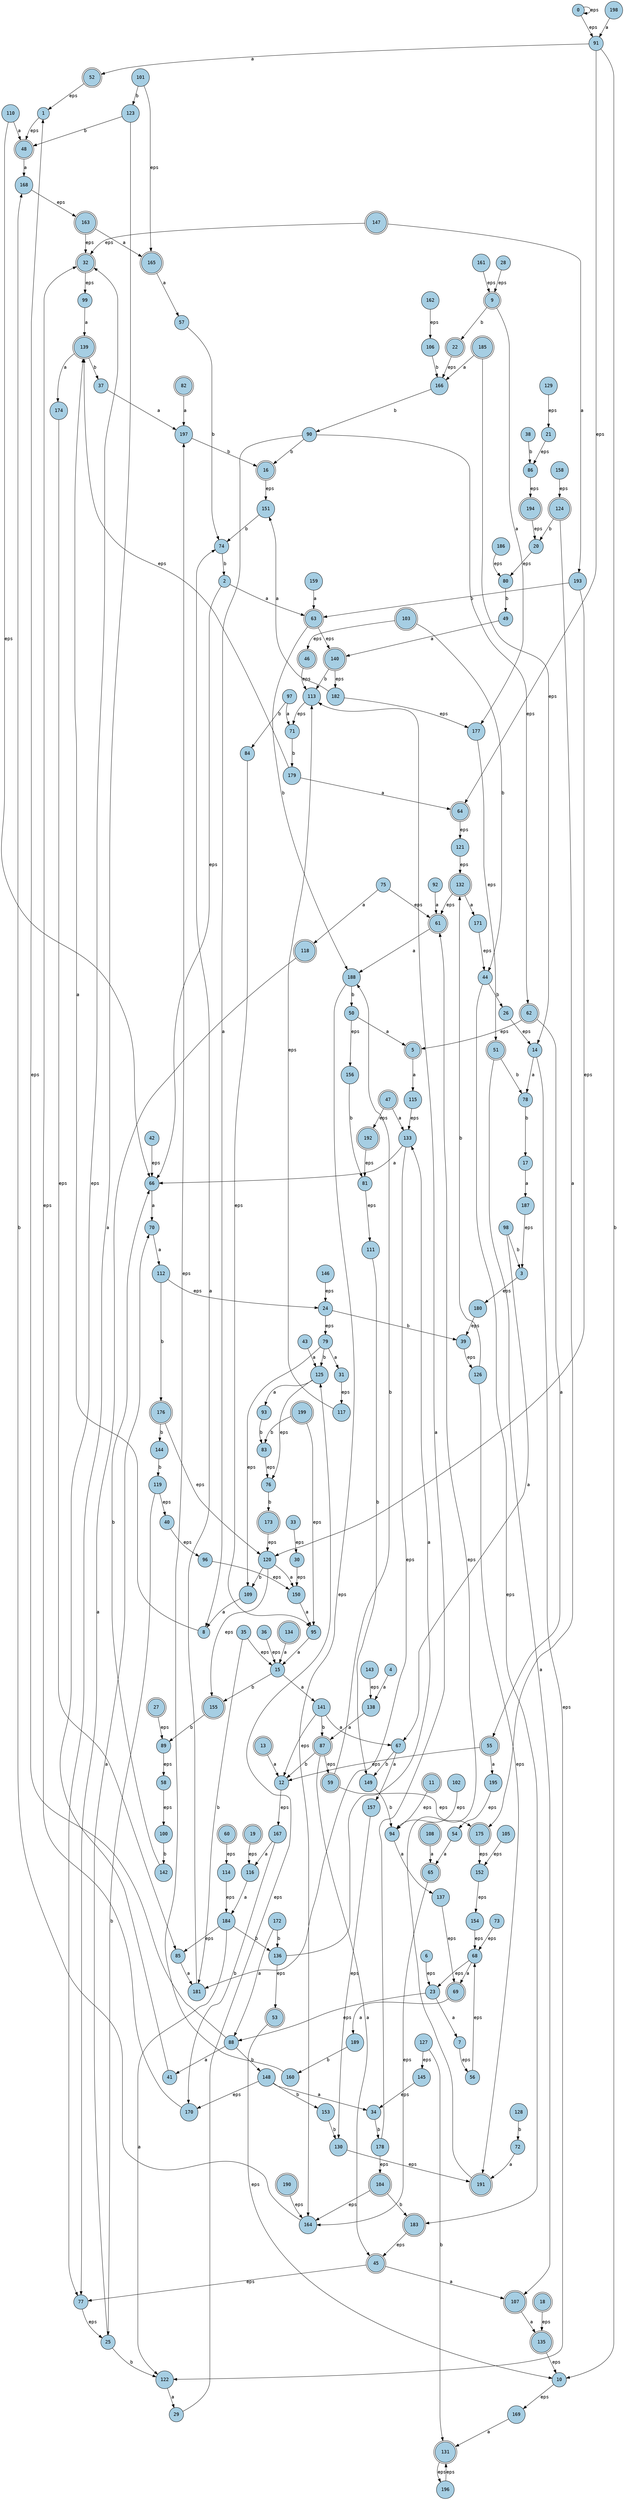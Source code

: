 digraph EsempioConNodi200 {
	graph [bb="0,0,1744,7211.9"];
	node [colorscheme=paired6,
		fillcolor=1,
		fontname=courier,
		label="\N",
		shape=circle,
		style=filled
	];
	edge [fontname=courier];
	0	[height=0.5,
		label=0,
		pos="21,7185.2",
		width=0.5];
	0 -> 0	[key=eps,
		label=eps,
		lp="69.5,7185.2",
		pos="e,36.916,7176.2 36.916,7194.2 47.15,7196.5 57,7193.5 57,7185.2 57,7179.7 52.758,7176.6 46.949,7175.7"];
	91	[height=0.59578,
		label=91,
		pos="100,7086.1",
		width=0.59578];
	0 -> 91	[key=eps,
		label=eps,
		lp="80.5,7133.1",
		pos="e,86.738,7103.4 31.985,7170.7 44.467,7155.4 65.086,7130 80.355,7111.3"];
	10	[height=0.59578,
		label=10,
		pos="650,347.53",
		width=0.59578];
	91 -> 10	[key=b,
		label=b,
		lp="4.5,3678.8",
		pos="e,628.37,349.73 80.243,7076.7 51.1,7062.9 0,7032.3 0,6988 0,6988 0,6988 0,454.83 0,391.43 487.78,358.11 618.24,350.33"];
	52	[height=0.70689,
		label=52,
		pos="153,6987",
		shape=doublecircle,
		width=0.70689];
	91 -> 52	[key=a,
		label=a,
		lp="132.5,7039.2",
		pos="e,141.23,7009.6 109.97,7066.8 117.39,7053.3 127.69,7034.4 136.35,7018.5"];
	64	[height=0.70689,
		label=64,
		pos="302,4866.9",
		shape=doublecircle,
		width=0.70689];
	91 -> 64	[key=eps,
		label=eps,
		lp="112.5,5960.6",
		pos="e,286.01,4887.3 100,7064.7 100,7045 100,7014.5 100,6988 100,6988 100,6988 100,5855.3 100,5777.8 118.42,5760.2 134,5684.3 154.71,\
5583.5 167.71,5559.7 182,5457.7 209.41,5262.2 153.25,5202.8 213,5014.7 227.39,4969.4 258.39,4923.5 279.73,4895.4"];
	1	[height=0.5,
		label=1,
		pos="153,6882.7",
		width=0.5];
	48	[height=0.70689,
		label=48,
		pos="1637,6779.6",
		shape=doublecircle,
		width=0.70689];
	1 -> 48	[key=eps,
		label=eps,
		lp="995.5,6830.6",
		pos="e,1611.6,6782.4 170.96,6880.5 322.86,6870.1 1391.9,6797.3 1601.4,6783"];
	168	[height=0.74021,
		label=168,
		pos="1636,6676.5",
		width=0.74021];
	48 -> 168	[key=a,
		label=a,
		lp="1640.5,6728.7",
		pos="e,1636.3,6703.2 1636.8,6754.2 1636.6,6742 1636.5,6727 1636.4,6713.6"];
	2	[height=0.5,
		label=2,
		pos="1394,5535.4",
		width=0.5];
	63	[height=0.70689,
		label=63,
		pos="801,5427.1",
		shape=doublecircle,
		width=0.70689];
	2 -> 63	[key=a,
		label=a,
		lp="1137.5,5483.2",
		pos="e,825.88,5432.5 1376.3,5531.2 1293.8,5516.4 947.69,5454.4 835.94,5434.4"];
	66	[height=0.59578,
		label=66,
		pos="1419,3811",
		width=0.59578];
	2 -> 66	[key=eps,
		label=eps,
		lp="1458.5,4711.7",
		pos="e,1426.3,3831.3 1405.3,5521.3 1420.6,5502.2 1446,5464.9 1446,5428.1 1446,5428.1 1446,5428.1 1446,3941 1446,3900.2 1441.7,3890 1432,\
3850.4 1431.3,3847.4 1430.4,3844.2 1429.4,3841.1"];
	140	[height=0.85132,
		label=140,
		pos="488,5314.8",
		shape=doublecircle,
		width=0.85132];
	63 -> 140	[key=eps,
		label=eps,
		lp="675.5,5370.9",
		pos="e,516.65,5325.9 777.22,5417.7 723.35,5398.7 591.62,5352.3 526.18,5329.2"];
	188	[height=0.74021,
		label=188,
		pos="689,4396.6",
		width=0.74021];
	63 -> 188	[key=b,
		label=b,
		lp="707.5,4917.9",
		pos="e,684.31,4423 799.69,5401.5 797.08,5357 790.31,5260.4 777,5179.9 742.28,4969.9 672,4925.5 672,4712.7 672,4712.7 672,4712.7 672,4546.2 \
672,4507.3 677.82,4463.1 682.65,4433"];
	70	[height=0.59578,
		label=70,
		pos="1441,3678.8",
		width=0.59578];
	66 -> 70	[key=a,
		label=a,
		lp="1438.5,3744.9",
		pos="e,1437.6,3700 1422.4,3789.6 1426,3768.3 1431.7,3734.6 1435.9,3710.2"];
	3	[height=0.5,
		label=3,
		pos="414,3541.4",
		width=0.5];
	180	[height=0.74021,
		label=180,
		pos="450,3437.1",
		width=0.74021];
	3 -> 180	[key=eps,
		label=eps,
		lp="446.5,3489.2",
		pos="e,441.41,3462.5 419.78,3524 424.67,3510.1 431.83,3489.7 437.95,3472.3"];
	39	[height=0.59578,
		label=39,
		pos="450,3338",
		width=0.59578];
	180 -> 39	[key=eps,
		label=eps,
		lp="462.5,3384.9",
		pos="e,450,3359.7 450,3410.3 450,3397.9 450,3383 450,3370"];
	4	[height=0.5,
		label=4,
		pos="658,2380.5",
		width=0.5];
	138	[height=0.74021,
		label=138,
		pos="649,2272.2",
		width=0.74021];
	4 -> 138	[key=a,
		label=a,
		lp="658.5,2328.4",
		pos="e,651.18,2299 656.55,2362.5 655.34,2348.1 653.57,2327.2 652.04,2309.2"];
	87	[height=0.70689,
		label=87,
		pos="778,2165.1",
		shape=doublecircle,
		width=0.70689];
	138 -> 87	[key=a,
		label=a,
		lp="726.5,2216.1",
		pos="e,757.82,2181 668.56,2253.9 683.1,2241.1 703.54,2223.5 722,2208.6 730.85,2201.5 740.68,2193.9 749.6,2187.1"];
	5	[height=0.61111,
		label=5,
		pos="865,4191.6",
		shape=doublecircle,
		width=0.61111];
	115	[height=0.74021,
		label=115,
		pos="865,4050.3",
		width=0.74021];
	5 -> 115	[key=a,
		label=a,
		lp="869.5,4121.6",
		pos="e,865,4077.4 865,4169.5 865,4147.8 865,4113.7 865,4087.6"];
	133	[height=0.74021,
		label=133,
		pos="965,3942",
		width=0.74021];
	115 -> 133	[key=eps,
		label=eps,
		lp="929.5,3998.1",
		pos="e,946.94,3962.2 882.88,4030.3 898.78,4013.4 922.19,3988.5 939.95,3969.6"];
	6	[height=0.5,
		label=6,
		pos="618,1560.3",
		width=0.5];
	23	[height=0.59578,
		label=23,
		pos="635,1456",
		width=0.59578];
	6 -> 23	[key=eps,
		label=eps,
		lp="639.5,1508.1",
		pos="e,631.6,1477.4 620.81,1542.4 623.28,1527.5 626.95,1505.4 629.94,1487.5"];
	7	[height=0.5,
		label=7,
		pos="633,1315.8",
		width=0.5];
	23 -> 7	[key=a,
		label=a,
		lp="638.5,1385.9",
		pos="e,633.25,1334.1 634.7,1434.3 634.35,1410.3 633.78,1370.8 633.4,1344.3"];
	88	[height=0.59578,
		label=88,
		pos="432,1315.8",
		width=0.59578];
	23 -> 88	[key=eps,
		label=eps,
		lp="552.5,1385.9",
		pos="e,446.6,1332.1 614.85,1447.7 595,1440.1 564.22,1427 540,1411.3 507.4,1390.2 474.47,1359.8 453.69,1339.2"];
	56	[height=0.59578,
		label=56,
		pos="587,1211.5",
		width=0.59578];
	7 -> 56	[key=eps,
		label=eps,
		lp="624.5,1263.6",
		pos="e,595.54,1231.5 625.81,1298.8 618.84,1283.3 608.11,1259.4 599.7,1240.7"];
	68	[height=0.59578,
		label=68,
		pos="561,1560.3",
		width=0.59578];
	56 -> 68	[key=eps,
		label=eps,
		lp="587.5,1385.9",
		pos="e,562.53,1538.9 585.46,1233.1 581.07,1291.6 568.5,1459.2 563.3,1528.6"];
	8	[height=0.5,
		label=8,
		pos="1261,2488.8",
		width=0.5];
	139	[height=0.85132,
		label=139,
		pos="1439,6211.5",
		shape=doublecircle,
		width=0.85132];
	8 -> 139	[key=a,
		label=a,
		lp="1622.5,4344.5",
		pos="e,1458.1,6187.2 1278.9,2492.6 1335,2502.4 1504,2540.7 1504,2648.3 1504,2971.2 1504,2971.2 1504,2971.2 1504,3124 1633,3137.2 1633,\
3290 1633,3745.9 1633,3745.9 1633,3745.9 1633,4124.8 1615,4219.4 1615,4598.4 1615,5805.1 1615,5805.1 1615,5805.1 1615,5922.6 1588.2,\
5951.4 1540,6058.5 1519.9,6103.2 1487.2,6149.4 1464.5,6178.9"];
	37	[height=0.59578,
		label=37,
		pos="1439,6103.2",
		width=0.59578];
	139 -> 37	[key=b,
		label=b,
		lp="1443.5,6155.3",
		pos="e,1439,6124.7 1439,6180.6 1439,6166.4 1439,6149.4 1439,6135.1"];
	174	[height=0.74021,
		label=174,
		pos="1504,6031.9",
		width=0.74021];
	139 -> 174	[key=a,
		label=a,
		lp="1466.5,6155.3",
		pos="e,1495.3,6057.2 1449.5,6182.5 1455.3,6167 1462.6,6147.3 1469,6129.8 1476.7,6108.9 1485.2,6085.3 1491.9,6066.7"];
	9	[height=0.61111,
		label=9,
		pos="432,6347.6",
		shape=doublecircle,
		width=0.61111];
	177	[height=0.74021,
		label=177,
		pos="481,5102.2",
		width=0.74021];
	9 -> 177	[key=a,
		label=a,
		lp="379.5,5691.8",
		pos="e,456.68,5113.6 419.35,6329.4 402.56,6304.8 375,6257.5 375,6212.5 375,6212.5 375,6212.5 375,5205.5 375,5164.6 416.38,5134.9 447.43,\
5118.3"];
	22	[height=0.70689,
		label=22,
		pos="822,6211.5",
		shape=doublecircle,
		width=0.70689];
	9 -> 22	[key=b,
		label=b,
		lp="756.5,6281.5",
		pos="e,804.39,6230.3 453.7,6343.6 511.25,6334.8 671.35,6306 788,6242.1 790.88,6240.5 793.74,6238.7 796.49,6236.7"];
	51	[height=0.70689,
		label=51,
		pos="418,4191.6",
		shape=doublecircle,
		width=0.70689];
	177 -> 51	[key=eps,
		label=eps,
		lp="534.5,4655.5",
		pos="e,438.36,4207.3 501.69,5085.2 509.63,5077.7 517.79,5068.2 522,5057.6 529.02,5039.8 522.66,5033.7 522,5014.7 516,4841.1 546.34,4390.1 \
468,4235.1 465.27,4229.7 456.19,4221.5 446.51,4213.7"];
	166	[height=0.74021,
		label=166,
		pos="852,6103.2",
		width=0.74021];
	22 -> 166	[key=eps,
		label=eps,
		lp="846.5,6155.3",
		pos="e,841.21,6127.9 825.49,6186.1 827.47,6174.4 830.29,6160.2 834,6147.8 835.02,6144.4 836.2,6140.9 837.48,6137.4"];
	169	[height=0.74021,
		label=169,
		pos="844,243.24",
		width=0.74021];
	10 -> 169	[key=eps,
		label=eps,
		lp="770.5,295.39",
		pos="e,820.68,256.53 668.6,336.72 701.6,319.33 770.73,282.87 811.66,261.29"];
	131	[height=0.85132,
		label=131,
		pos="925,134.94",
		shape=doublecircle,
		width=0.85132];
	169 -> 131	[key=a,
		label=a,
		lp="890.5,191.09",
		pos="e,906.68,159.98 859.81,221.49 871.36,206.33 887.25,185.48 900.45,168.16"];
	11	[height=0.70689,
		label=11,
		pos="1448,2062.1",
		shape=doublecircle,
		width=0.70689];
	94	[height=0.59578,
		label=94,
		pos="1452,1915.5",
		width=0.59578];
	11 -> 94	[key=eps,
		label=eps,
		lp="1462.5,1990.8",
		pos="e,1451.4,1937.3 1448.7,2036.5 1449.4,2012 1450.4,1974.3 1451.1,1947.7"];
	137	[height=0.74021,
		label=137,
		pos="1385,1735.9",
		width=0.74021];
	94 -> 137	[key=a,
		label=a,
		lp="1448.5,1859.3",
		pos="e,1402.2,1756.2 1449.4,1894.1 1445.4,1867.1 1436.2,1818.4 1418,1780.5 1415.4,1775 1412,1769.6 1408.4,1764.4"];
	12	[height=0.59578,
		label=12,
		pos="973,2062.1",
		width=0.59578];
	167	[height=0.74021,
		label=167,
		pos="1025,1915.5",
		width=0.74021];
	12 -> 167	[key=eps,
		label=eps,
		lp="1018.5,1990.8",
		pos="e,1016.3,1940.7 980.01,2041.6 988.42,2018.2 1002.6,1978.6 1012.9,1950.2"];
	116	[height=0.74021,
		label=116,
		pos="1177,1807.2",
		width=0.74021];
	167 -> 116	[key=a,
		label=a,
		lp="1114.5,1859.3",
		pos="e,1155.2,1823.4 1046.5,1899.5 1072.7,1881.1 1117.2,1850 1146.8,1829.3"];
	170	[height=0.74021,
		label=170,
		pos="1027,1107.2",
		width=0.74021];
	167 -> 170	[key=b,
		label=b,
		lp="1031.5,1508.1",
		pos="e,1027,1134.3 1025.8,1888.7 1026.3,1867.2 1027,1835.7 1027,1808.2 1027,1808.2 1027,1808.2 1027,1210.5 1027,1188.5 1027,1163.9 1027,\
1144.3"];
	13	[height=0.70689,
		label=13,
		pos="1014,2165.1",
		shape=doublecircle,
		width=0.70689];
	13 -> 12	[key=a,
		label=a,
		lp="999.5,2114.2",
		pos="e,980.75,2082.2 1004.7,2141.2 998.77,2126.6 991.03,2107.5 984.69,2091.9"];
	14	[height=0.59578,
		label=14,
		pos="483,4191.6",
		width=0.59578];
	78	[height=0.59578,
		label=78,
		pos="433,4050.3",
		width=0.59578];
	14 -> 78	[key=a,
		label=a,
		lp="470.5,4121.6",
		pos="e,440.05,4070.9 476.05,4171.3 467.59,4147.7 453.22,4107.6 443.43,4080.3"];
	122	[height=0.74021,
		label=122,
		pos="1147,347.53",
		width=0.74021];
	14 -> 122	[key=eps,
		label=eps,
		lp="409.5,2272.2",
		pos="e,1131.9,369.62 485.66,4169.9 488.92,4142.7 494,4093.5 494,4051.3 494,4051.3 494,4051.3 494,3870.9 494,3766.5 519.23,3742.8 533,\
3639.3 537.2,3607.8 538.44,3599.8 540,3568 541.88,3529.7 542.67,3520 540,3481.7 519.95,3194.6 485.85,3126 450,2840.4 425.87,2648.2 \
412.68,2600.6 402,2407.2 383.82,2078 418,1995.3 418,1665.6 418,1665.6 418,1665.6 418,1507.1 418,1429.1 517.98,1252.4 557,1184.8 \
558.12,1182.9 653,1058.3 653,1056.1 653,1056.1 653,1056.1 653,893.61 653,865.08 652.68,855.64 667,830.96 693.26,785.71 710.23,780.33 \
754,751.67 800.43,721.25 823.7,734.11 868,700.67 951.89,637.33 954.85,601.96 1020,519.48 1058.6,470.66 1101.3,412.18 1126.1,377.82"];
	17	[height=0.59578,
		label=17,
		pos="413,3871.9",
		width=0.59578];
	78 -> 17	[key=b,
		label=b,
		lp="431.5,3998.1",
		pos="e,415.32,3893.3 430.67,4028.7 427.17,3997.9 420.56,3939.6 416.49,3903.7"];
	29	[height=0.59578,
		label=29,
		pos="1018,243.24",
		width=0.59578];
	122 -> 29	[key=a,
		label=a,
		lp="1094.5,295.39",
		pos="e,1034.7,257.44 1126.6,330.32 1103.8,312.28 1067,283.13 1042.7,263.83"];
	15	[height=0.59578,
		label=15,
		pos="1035,2380.5",
		width=0.59578];
	141	[height=0.74021,
		label=141,
		pos="936,2272.2",
		width=0.74021];
	15 -> 141	[key=a,
		label=a,
		lp="995.5,2328.4",
		pos="e,953.84,2292.4 1020.8,2364.3 1005.2,2347.5 979.7,2320.2 960.75,2299.8"];
	155	[height=0.85132,
		label=155,
		pos="1050,2272.2",
		shape=doublecircle,
		width=0.85132];
	15 -> 155	[key=b,
		label=b,
		lp="1046.5,2328.4",
		pos="e,1045.8,2302.9 1037.9,2359 1039.7,2346 1042.2,2328.6 1044.4,2312.9"];
	141 -> 12	[key=eps,
		label=eps,
		lp="967.5,2165.1",
		pos="e,967.78,2083.1 939.05,2245.4 942.36,2218.8 948.09,2176.2 955,2139.7 957.92,2124.3 961.84,2107.3 965.27,2093.2"];
	67	[height=0.59578,
		label=67,
		pos="713,2165.1",
		width=0.59578];
	141 -> 67	[key=a,
		label=a,
		lp="809.5,2216.1",
		pos="e,728.82,2180 910.73,2263.1 873.01,2250.4 800.37,2223.8 744,2190.6 741.73,2189.3 739.44,2187.8 737.18,2186.2"];
	141 -> 87	[key=b,
		label=b,
		lp="864.5,2216.1",
		pos="e,798.66,2180.7 913.65,2256.9 888.9,2240.9 847.89,2214.2 813,2190.6 811.1,2189.3 809.16,2188 807.2,2186.6"];
	89	[height=0.59578,
		label=89,
		pos="1124,2165.1",
		width=0.59578];
	155 -> 89	[key=b,
		label=b,
		lp="1097.5,2216.1",
		pos="e,1112.1,2183.1 1067.3,2246.6 1079.1,2230 1094.5,2208.1 1106.3,2191.3"];
	16	[height=0.70689,
		label=16,
		pos="1217,5856.3",
		shape=doublecircle,
		width=0.70689];
	151	[height=0.74021,
		label=151,
		pos="1217,5748",
		width=0.74021];
	16 -> 151	[key=eps,
		label=eps,
		lp="1229.5,5804.1",
		pos="e,1217,5775 1217,5830.6 1217,5817.1 1217,5800 1217,5785"];
	74	[height=0.59578,
		label=74,
		pos="1365,5639.7",
		width=0.59578];
	151 -> 74	[key=b,
		label=b,
		lp="1303.5,5691.8",
		pos="e,1348,5652.9 1238.2,5731.7 1265,5712.5 1311.1,5679.4 1339.7,5658.9"];
	187	[height=0.74021,
		label=187,
		pos="405,3744.9",
		width=0.74021];
	17 -> 187	[key=a,
		label=a,
		lp="414.5,3811",
		pos="e,406.66,3771.7 411.68,3850.2 410.49,3831.7 408.72,3804 407.3,3781.8"];
	187 -> 3	[key=eps,
		label=eps,
		lp="420.5,3678.8",
		pos="e,413.24,3559.4 406.16,3717.9 407.87,3679.7 411.05,3608.4 412.79,3569.5"];
	18	[height=0.70689,
		label=18,
		pos="623,568.12",
		shape=doublecircle,
		width=0.70689];
	135	[height=0.85132,
		label=135,
		pos="620,455.83",
		shape=doublecircle,
		width=0.85132];
	18 -> 135	[key=eps,
		label=eps,
		lp="633.5,511.98",
		pos="e,620.81,486.74 622.33,542.65 621.97,529.24 621.51,512.29 621.09,497"];
	135 -> 10	[key=eps,
		label=eps,
		lp="648.5,399.68",
		pos="e,644.35,368.57 628.12,426.06 632.29,411.28 637.37,393.27 641.59,378.34"];
	19	[height=0.70689,
		label=19,
		pos="1171,1915.5",
		shape=doublecircle,
		width=0.70689];
	19 -> 116	[key=eps,
		label=eps,
		lp="1186.5,1859.3",
		pos="e,1175.6,1833.8 1172.4,1889.8 1173.2,1876.2 1174.1,1858.9 1175,1843.8"];
	184	[height=0.74021,
		label=184,
		pos="1252,1664.6",
		width=0.74021];
	116 -> 184	[key=a,
		label=a,
		lp="1231.5,1735.9",
		pos="e,1239.8,1688.5 1189.2,1783.3 1201.6,1760 1221,1723.7 1234.9,1697.6"];
	20	[height=0.59578,
		label=20,
		pos="424,5639.7",
		width=0.59578];
	80	[height=0.59578,
		label=80,
		pos="488,5535.4",
		width=0.59578];
	20 -> 80	[key=eps,
		label=eps,
		lp="471.5,5587.5",
		pos="e,476.23,5553.7 434.35,5620.8 441.2,5609.1 450.47,5593.6 459,5580 462.63,5574.3 466.61,5568.2 470.44,5562.4"];
	49	[height=0.59578,
		label=49,
		pos="488,5427.1",
		width=0.59578];
	80 -> 49	[key=b,
		label=b,
		lp="492.5,5483.2",
		pos="e,488,5448.9 488,5513.9 488,5498.4 488,5476.9 488,5459.3"];
	21	[height=0.59578,
		label=21,
		pos="318,5960.6",
		width=0.59578];
	86	[height=0.59578,
		label=86,
		pos="316,5856.3",
		width=0.59578];
	21 -> 86	[key=eps,
		label=eps,
		lp="329.5,5908.4",
		pos="e,316.4,5877.9 317.6,5938.9 317.31,5924.3 316.92,5904.6 316.6,5888.2"];
	194	[height=0.85132,
		label=194,
		pos="316,5748",
		shape=doublecircle,
		width=0.85132];
	86 -> 194	[key=eps,
		label=eps,
		lp="328.5,5804.1",
		pos="e,316,5778.7 316,5834.8 316,5821.7 316,5804.3 316,5788.7"];
	90	[height=0.59578,
		label=90,
		pos="1129,5960.6",
		width=0.59578];
	166 -> 90	[key=b,
		label=b,
		lp="1043.5,6031.9",
		pos="e,1109.9,5971.2 875.62,6090.2 926.47,6064.4 1046.1,6003.6 1100.8,5975.9"];
	88 -> 1	[key=eps,
		label=eps,
		lp="53.5,4121.6",
		pos="e,153,6864.5 420.72,1334.3 405.42,1359.8 380,1409.1 380,1455 380,1613.4 380,1613.4 380,1613.4 380,1712.2 384.63,1740.9 351,1833.8 \
277.92,2035.7 130.56,2030.4 92,2241.6 46.523,2490.7 38,2555.5 38,2808.7 38,3943 38,3943 38,3943 38,4121 43,4165.5 43,4343.5 43,4656.5 \
43,4656.5 43,4656.5 43,4726.9 44,4744.5 44,4815 44,5371.9 44,5371.9 44,5371.9 44,5516.4 107.74,5542.2 134,5684.3 152.08,5782.2 153,\
5807.9 153,5907.4 153,6780.6 153,6780.6 153,6780.6 153,6805.6 153,6834.1 153,6854.4"];
	41	[height=0.59578,
		label=41,
		pos="489,1211.5",
		width=0.59578];
	88 -> 41	[key=a,
		label=a,
		lp="462.5,1263.6",
		pos="e,476.11,1229 439.38,1295.6 444.14,1283.9 450.78,1268.8 458,1256.1 461.58,1249.8 465.86,1243.3 470.07,1237.3"];
	148	[height=0.74021,
		label=148,
		pos="423,1211.5",
		width=0.74021];
	88 -> 148	[key=b,
		label=b,
		lp="429.5,1263.6",
		pos="e,423.18,1238.2 428.19,1294.4 426.97,1287.1 425.74,1278.8 425,1271.1 424.28,1263.8 423.81,1255.8 423.51,1248.2"];
	24	[height=0.59578,
		label=24,
		pos="882,3437.1",
		width=0.59578];
	24 -> 39	[key=b,
		label=b,
		lp="682.5,3384.9",
		pos="e,470.88,3343.7 861.16,3431.4 791.1,3415.7 563.75,3364.6 480.72,3345.9"];
	79	[height=0.59578,
		label=79,
		pos="882,3338",
		width=0.59578];
	24 -> 79	[key=eps,
		label=eps,
		lp="894.5,3384.9",
		pos="e,882,3359.6 882,3415.5 882,3402.2 882,3384.8 882,3369.9"];
	126	[height=0.74021,
		label=126,
		pos="412,3238.9",
		width=0.74021];
	39 -> 126	[key=eps,
		label=eps,
		lp="446.5,3291",
		pos="e,421.38,3263.9 442.49,3317.8 437.52,3305.1 430.88,3288.1 425.06,3273.3"];
	125	[height=0.74021,
		label=125,
		pos="1008,3238.9",
		width=0.74021];
	79 -> 125	[key=b,
		label=b,
		lp="952.5,3291",
		pos="e,987,3256.1 898.73,3324.1 919.18,3308.3 954.12,3281.4 978.99,3262.3"];
	31	[height=0.59578,
		label=31,
		pos="738,3238.9",
		width=0.59578];
	79 -> 31	[key=a,
		label=a,
		lp="826.5,3291",
		pos="e,755.43,3251.7 864.63,3325.3 839.55,3308.4 793.01,3277 763.87,3257.3"];
	109	[height=0.74021,
		label=109,
		pos="920,2597.1",
		width=0.74021];
	79 -> 109	[key=eps,
		label=eps,
		lp="875.5,2970.2",
		pos="e,918.65,2623.8 878.42,3316.6 869.07,3260.1 845.73,3096.9 863,2962.7 870.17,2906.9 884.98,2895.6 895,2840.4 908.18,2767.7 915.02,\
2681.3 918.03,2633.8"];
	25	[height=0.59578,
		label=25,
		pos="1521,455.83",
		width=0.59578];
	25 -> 122	[key=b,
		label=b,
		lp="1349.5,399.68",
		pos="e,1172.4,355.76 1500.6,449.04 1439.8,431.75 1258.9,380.35 1182.1,358.52"];
	25 -> 70	[key=a,
		label=a,
		lp="1614.5,2114.2",
		pos="e,1448.6,3658.7 1541.3,463.21 1578.4,476.24 1653,509.64 1653,567.12 1653,1860.3 1653,1860.3 1653,1860.3 1653,2119 1542,2173 1542,\
2431.7 1542,2971.2 1542,2971.2 1542,2971.2 1542,2971.2 1477,3568 1477,3568 1471,3596.3 1460.3,3627.4 1452.2,3649.3"];
	112	[height=0.74021,
		label=112,
		pos="1441,3541.4",
		width=0.74021];
	70 -> 112	[key=a,
		label=a,
		lp="1445.5,3612.7",
		pos="e,1441,3568.2 1441,3657.2 1441,3636.4 1441,3603.7 1441,3578.5"];
	26	[height=0.59578,
		label=26,
		pos="413,4293.5",
		width=0.59578];
	26 -> 14	[key=eps,
		label=eps,
		lp="464.5,4242.6",
		pos="e,471.07,4209.7 424.87,4275.6 435.94,4259.8 452.58,4236.1 465.22,4218"];
	27	[height=0.70689,
		label=27,
		pos="1124,2272.2",
		shape=doublecircle,
		width=0.70689];
	27 -> 89	[key=eps,
		label=eps,
		lp="1136.5,2216.1",
		pos="e,1124,2186.7 1124,2246.6 1124,2231.8 1124,2212.9 1124,2197.1"];
	58	[height=0.59578,
		label=58,
		pos="1144,2062.1",
		width=0.59578];
	89 -> 58	[key=eps,
		label=eps,
		lp="1147.5,2114.2",
		pos="e,1140,2083.1 1128,2143.7 1130.9,2129.2 1134.8,2109.5 1138,2093.3"];
	28	[height=0.59578,
		label=28,
		pos="399,6455.9",
		width=0.59578];
	28 -> 9	[key=eps,
		label=eps,
		lp="430.5,6399.8",
		pos="e,425.38,6369 404.91,6435.2 408.62,6422.8 413.53,6406.6 418,6392.3 419.37,6387.9 420.84,6383.3 422.28,6378.7"];
	29 -> 125	[key=eps,
		label=eps,
		lp="982.5,1735.9",
		pos="e,987.04,3222.4 1014.4,264.56 1005.6,315.37 984,452.14 984,567.12 984,951.76 984,951.76 984,951.76 984,1066.9 971,1095.4 971,1210.5 \
971,1509.1 971,1509.1 971,1509.1 971,1577.8 970,1594.9 970,1663.6 970,1860.3 970,1860.3 970,1860.3 970,1930.6 962.22,1952.4 989,\
2017.4 992.86,2026.8 997.84,2026.7 1003,2035.4 1028.7,2078.9 1037.8,2090.3 1048,2139.7 1052.6,2161.9 1055.1,2169.1 1048,2190.6 1039.1,\
2217.4 1025.9,2218.2 1010,2241.6 991.96,2268.1 991.02,2277.1 972,2302.9 917.73,2376.5 869.03,2372.5 837,2458.2 791.01,2581.2 815.78,\
2923 853,3049 869.54,3104.9 883.57,3116.5 921,3161.3 938.25,3181.9 961.18,3201.8 979.16,3216.2"];
	76	[height=0.59578,
		label=76,
		pos="1053,2918",
		width=0.59578];
	125 -> 76	[key=eps,
		label=eps,
		lp="1015.5,3074.5",
		pos="e,1045.6,2938.4 1006.1,3212 1003.3,3171.3 998.91,3094.1 1003,3067 1007.9,3034.2 1014.4,3027.1 1025,2995.7 1030.3,2979.9 1036.6,2962.4 \
1041.9,2948.2"];
	93	[height=0.59578,
		label=93,
		pos="1076,3130.6",
		width=0.59578];
	125 -> 93	[key=a,
		label=a,
		lp="1048.5,3186.8",
		pos="e,1064.8,3149.1 1021.9,3216.1 1032.7,3199.3 1047.7,3175.8 1059.2,3157.9"];
	30	[height=0.59578,
		label=30,
		pos="958,2701.4",
		width=0.59578];
	150	[height=0.74021,
		label=150,
		pos="991,2597.1",
		width=0.74021];
	30 -> 150	[key=eps,
		label=eps,
		lp="968.5,2649.3",
		pos="e,971.81,2616.4 953.76,2680.3 952.18,2668.7 951.68,2654.1 956,2641.8 958.16,2635.6 961.58,2629.7 965.45,2624.3"];
	95	[height=0.59578,
		label=95,
		pos="867,2488.8",
		width=0.59578];
	150 -> 95	[key=a,
		label=a,
		lp="915.5,2545",
		pos="e,876.28,2508.5 970.47,2579.8 965.86,2576.5 960.87,2573.2 956,2570.5 937.16,2560 927.89,2565.8 911,2552.5 899.04,2543 888.96,2529.4 \
881.48,2517.4"];
	117	[height=0.74021,
		label=117,
		pos="438,3130.6",
		width=0.74021];
	31 -> 117	[key=eps,
		label=eps,
		lp="669.5,3186.8",
		pos="e,464.13,3136.2 719.99,3226.8 698.36,3213.8 660.65,3192.5 626,3179.3 574.83,3159.7 512.76,3145.7 474.32,3138.2"];
	113	[height=0.74021,
		label=113,
		pos="243,5206.5",
		width=0.74021];
	117 -> 113	[key=eps,
		label=eps,
		lp="178.5,4191.6",
		pos="e,239.25,5179.9 419.63,3150.1 405.49,3165.5 386.62,3188.6 376,3212.3 296.97,3388.5 360.56,3457.6 295,3639.3 255.1,3749.9 167,3753.3 \
167,3870.9 167,4122.6 167,4122.6 167,4122.6 167,4373.1 165.05,4436.2 183,4686.2 196.11,4868.7 225.79,5085.9 237.8,5169.9"];
	32	[height=0.70689,
		label=32,
		pos="1277,6455.9",
		shape=doublecircle,
		width=0.70689];
	99	[height=0.59578,
		label=99,
		pos="1389,6347.6",
		width=0.59578];
	32 -> 99	[key=eps,
		label=eps,
		lp="1351.5,6399.8",
		pos="e,1373.9,6363 1295,6437.9 1314.5,6419.4 1345.6,6389.8 1366.7,6369.8"];
	99 -> 139	[key=a,
		label=a,
		lp="1423.5,6281.5",
		pos="e,1428.5,6240.5 1396.2,6327.4 1403.6,6307.3 1415.6,6275.3 1425,6250.1"];
	33	[height=0.59578,
		label=33,
		pos="958,2809.7",
		width=0.59578];
	33 -> 30	[key=eps,
		label=eps,
		lp="970.5,2753.6",
		pos="e,958,2723.2 958,2788.2 958,2772.7 958,2751.2 958,2733.6"];
	34	[height=0.59578,
		label=34,
		pos="535,1107.2",
		width=0.59578];
	178	[height=0.74021,
		label=178,
		pos="514,1002.9",
		width=0.74021];
	34 -> 178	[key=b,
		label=b,
		lp="529.5,1055.1",
		pos="e,519.18,1029.2 530.85,1086 528.11,1072.6 524.43,1054.7 521.22,1039.1"];
	178 -> 113	[key=a,
		label=a,
		lp="125.5,3074.5",
		pos="e,221.47,5190.3 493.15,1019.7 475.34,1034 449.96,1056.5 433,1080.6 403.8,1122 404.06,1137.1 387,1184.8 324.52,1359.5 342.86,1414.3 \
275,1586.9 226.52,1710.3 174.21,1724.3 138,1851.8 86.922,2031.7 106,2084.3 106,2271.2 106,2546 106,2546 106,2546 106,2638 121,2660.5 \
121,2752.6 121,5037.1 121,5037.1 121,5037.1 121,5099.8 177.09,5154.9 213.21,5183.9"];
	104	[height=0.85132,
		label=104,
		pos="570,894.61",
		shape=doublecircle,
		width=0.85132];
	178 -> 104	[key=eps,
		label=eps,
		lp="555.5,950.76",
		pos="e,556.03,922.13 526.01,979.1 533.37,965.13 542.95,946.95 551.29,931.12"];
	35	[height=0.59578,
		label=35,
		pos="1166,2488.8",
		width=0.59578];
	35 -> 15	[key=eps,
		label=eps,
		lp="1123.5,2432.7",
		pos="e,1052.3,2393.6 1151.4,2472.7 1146.6,2467.9 1141.2,2462.7 1136,2458.2 1111.4,2436.9 1081.5,2414.6 1060.7,2399.6"];
	181	[height=0.74021,
		label=181,
		pos="1397,1456",
		width=0.74021];
	35 -> 181	[key=b,
		label=b,
		lp="1105.5,1990.8",
		pos="e,1371.8,1464.8 1165.4,2467.1 1164.1,2424.7 1161,2325.2 1158,2241.6 1156.4,2196.3 1175.8,2179.4 1154,2139.7 1147.2,2127.4 1136.9,\
2132.6 1128,2121.7 1117.9,2109.3 1117.7,2104.2 1114,2088.7 1092.8,2000.5 1102.3,1975.5 1104,1884.8 1104.9,1838.4 1105,1826.8 1108,\
1780.5 1112.1,1717 1089.3,1693.1 1121,1637.9 1175.2,1543.6 1300.9,1489.6 1362.2,1468.1"];
	181 -> 74	[key=a,
		label=a,
		lp="1352.5,3489.2",
		pos="e,1359.7,5618.8 1402.7,1482.1 1420.4,1561.1 1474.1,1804.5 1482,1884.8 1490.9,1975 1489.3,1998.4 1482,2088.7 1478.3,2135.2 1348,2870.4 \
1348,2917 1348,5536.4 1348,5536.4 1348,5536.4 1348,5561.1 1352.9,5588.7 1357.4,5609"];
	36	[height=0.59578,
		label=36,
		pos="1026,2488.8",
		width=0.59578];
	36 -> 15	[key=eps,
		label=eps,
		lp="1043.5,2432.7",
		pos="e,1033.3,2402 1027.7,2467.3 1029.1,2451.8 1030.9,2430 1032.4,2412.4"];
	197	[height=0.74021,
		label=197,
		pos="1407,5960.6",
		width=0.74021];
	37 -> 197	[key=a,
		label=a,
		lp="1432.5,6031.9",
		pos="e,1412.8,5986.9 1434.4,6082 1429.4,6059.8 1421.1,6023.6 1415,5996.7"];
	197 -> 16	[key=b,
		label=b,
		lp="1327.5,5908.4",
		pos="e,1239,5869.1 1383.7,5947 1349.6,5928.7 1286.1,5894.5 1248.1,5874"];
	38	[height=0.59578,
		label=38,
		pos="257,5960.6",
		width=0.59578];
	38 -> 86	[key=b,
		label=b,
		lp="294.5,5908.4",
		pos="e,305.54,5875.4 267.55,5941.3 276.69,5925.4 290.05,5902.3 300.43,5884.3"];
	191	[height=0.85132,
		label=191,
		pos="358,894.61",
		shape=doublecircle,
		width=0.85132];
	126 -> 191	[key=eps,
		label=eps,
		lp="349.5,2114.2",
		pos="e,358.4,925.33 408.15,3212.4 406.03,3197.5 403.53,3178.4 402,3161.3 323.57,2286.1 326.76,2063.1 354,1184.8 354.7,1162.2 356.29,1156.5 \
357,1133.8 359.2,1064.1 358.93,982.79 358.5,935.47"];
	132	[height=0.85132,
		label=132,
		pos="304,4655.5",
		shape=doublecircle,
		width=0.85132];
	126 -> 132	[key=b,
		label=b,
		lp="326.5,3942",
		pos="e,301.32,4624.9 402.92,3264.2 387.3,3308.2 357,3404.3 357,3488.2 357,3745.9 357,3745.9 357,3745.9 357,3916.8 270,3949.6 270,4120.6 \
270,4397.6 270,4397.6 270,4397.6 270,4444.7 275.78,4456.3 284,4502.6 285.43,4510.7 286.62,4512.5 288,4520.6 293.37,4552.1 297.56,\
4588 300.3,4614.8"];
	40	[height=0.59578,
		label=40,
		pos="1326,2809.7",
		width=0.59578];
	96	[height=0.59578,
		label=96,
		pos="1288,2701.4",
		width=0.59578];
	40 -> 96	[key=eps,
		label=eps,
		lp="1320.5,2753.6",
		pos="e,1294.9,2721.8 1319,2789.2 1313.2,2773 1304.9,2749.8 1298.4,2731.4"];
	96 -> 150	[key=eps,
		label=eps,
		lp="1171.5,2649.3",
		pos="e,1016.2,2606.7 1267.9,2693.3 1253.2,2688.1 1232.9,2681 1215,2674.8 1148.2,2651.6 1070,2624.9 1025.9,2610"];
	41 -> 32	[key=eps,
		label=eps,
		lp="596.5,3811",
		pos="e,1251.6,6453.4 488.79,1233.2 488.61,1269.3 489.05,1346.5 495,1411.3 514.47,1623.4 551.73,1672.5 568,1884.8 570.08,1912 584.69,1924.6 \
568,1946.1 548.32,1971.5 518.59,1939.5 498,1964.1 431.22,2044.1 464,2327.5 464,2431.7 464,2754.6 464,2754.6 464,2754.6 464,2761.6 \
517.83,3124.7 540,3316.5 589.6,3745.7 650,4825.6 650,5257.6 650,6348.6 650,6348.6 650,6348.6 650,6409.1 1109.1,6443.9 1241.6,6452.7"];
	42	[height=0.59578,
		label=42,
		pos="1397,3942",
		width=0.59578];
	42 -> 66	[key=eps,
		label=eps,
		lp="1419.5,3871.9",
		pos="e,1412.2,3831.3 1398.1,3920.3 1399.4,3901.8 1402,3874.1 1407,3850.4 1407.6,3847.4 1408.4,3844.2 1409.3,3841.1"];
	43	[height=0.59578,
		label=43,
		pos="1008,3338",
		width=0.59578];
	43 -> 125	[key=a,
		label=a,
		lp="1012.5,3291",
		pos="e,1008,3265.7 1008,3316.4 1008,3304.6 1008,3289.5 1008,3275.8"];
	44	[height=0.59578,
		label=44,
		pos="220,4396.6",
		width=0.59578];
	44 -> 26	[key=b,
		label=b,
		lp="332.5,4344.5",
		pos="e,394.35,4304.3 238.86,4385.8 273.1,4367.8 345.65,4329.8 385.45,4309"];
	183	[height=0.85132,
		label=183,
		pos="570,782.32",
		shape=doublecircle,
		width=0.85132];
	44 -> 183	[key=eps,
		label=eps,
		lp="165.5,2597.1",
		pos="e,539.35,786.55 218.4,4374.8 208.78,4249.1 159,3589 159,3385.9 159,3385.9 159,3385.9 159,2752.6 159,2660.7 152,2637.9 152,2546 152,\
2546 152,2546 152,1611.4 152,1453.6 228,1422.4 228,1264.6 228,1264.6 228,1264.6 228,893.61 228,830.97 438.41,798.74 529.15,787.75"];
	45	[height=0.70689,
		label=45,
		pos="834,675.22",
		shape=doublecircle,
		width=0.70689];
	183 -> 45	[key=eps,
		label=eps,
		lp="737.5,726.17",
		pos="e,810.56,685.55 598.25,770.07 647.49,750.47 748.75,710.16 801.08,689.33"];
	107	[height=0.85132,
		label=107,
		pos="549,568.12",
		shape=doublecircle,
		width=0.85132];
	45 -> 107	[key=a,
		label=a,
		lp="670.5,624.27",
		pos="e,572.25,588.39 808.95,669.45 763.38,660.13 664.66,637.04 589,598.77 586.24,597.37 583.46,595.79 580.73,594.09"];
	77	[height=0.59578,
		label=77,
		pos="874,568.12",
		width=0.59578];
	45 -> 77	[key=eps,
		label=eps,
		lp="867.5,624.27",
		pos="e,866.58,588.61 842.78,651.16 848.68,635.64 856.51,615.06 862.86,598.4"];
	107 -> 135	[key=a,
		label=a,
		lp="592.5,511.98",
		pos="e,603.79,482.01 565.29,541.82 575.03,526.69 587.53,507.26 598.13,490.81"];
	77 -> 25	[key=eps,
		label=eps,
		lp="1248.5,511.98",
		pos="e,1500,460.41 895.16,563.52 990.1,547.33 1377.1,481.36 1490,462.12"];
	46	[height=0.70689,
		label=46,
		pos="243,5314.8",
		shape=doublecircle,
		width=0.70689];
	46 -> 113	[key=eps,
		label=eps,
		lp="255.5,5258.6",
		pos="e,243,5233.5 243,5289.1 243,5275.6 243,5258.5 243,5243.5"];
	71	[height=0.59578,
		label=71,
		pos="302,5102.2",
		width=0.59578];
	113 -> 71	[key=eps,
		label=eps,
		lp="288.5,5154.4",
		pos="e,291.63,5121.2 255.95,5183 264.91,5167.5 276.88,5146.8 286.37,5130.3"];
	47	[height=0.70689,
		label=47,
		pos="994,4050.3",
		shape=doublecircle,
		width=0.70689];
	47 -> 133	[key=a,
		label=a,
		lp="985.5,3998.1",
		pos="e,971.79,3967.8 987.49,4025.4 983.66,4011.3 978.74,3993.3 974.48,3977.7"];
	192	[height=0.85132,
		label=192,
		pos="1040,3942",
		shape=doublecircle,
		width=0.85132];
	47 -> 192	[key=eps,
		label=eps,
		lp="1030.5,3998.1",
		pos="e,1028.1,3970.4 1003.8,4026.7 1009.7,4013.1 1017.3,3995.4 1024.1,3979.8"];
	133 -> 66	[key=a,
		label=a,
		lp="1342.5,3871.9",
		pos="e,1400.2,3821.7 983.17,3922 988.21,3917.8 993.97,3913.8 1000,3911.3 1088.6,3874.6 1121.7,3915.3 1215,3893.3 1280.5,3877.9 1352.7,\
3845 1391.2,3826.2"];
	133 -> 181	[key=eps,
		label=eps,
		lp="1211.5,2701.4",
		pos="e,1375.9,1472.9 983.5,3922.7 988.53,3918.4 994.2,3914.3 1000,3911.3 1028.1,3896.7 1039.9,3905.8 1069,3893.3 1132.4,3866.2 1201,3880.9 \
1201,3812 1201,3812 1201,3812 1201,2864.9 1201,2864.9 1194,1964.1 1194,1964.1 1178.2,1942.7 1152.7,1967.5 1137,1946.1 1128.3,1934.2 \
1132.5,1812.1 1141,1780.5 1177.3,1644.7 1308.5,1526.9 1367.7,1479.4"];
	81	[height=0.59578,
		label=81,
		pos="1040,3811",
		width=0.59578];
	192 -> 81	[key=eps,
		label=eps,
		lp="1052.5,3871.9",
		pos="e,1040,3832.5 1040,3911 1040,3890.5 1040,3863.3 1040,3842.6"];
	163	[height=0.85132,
		label=163,
		pos="1594,6568.2",
		shape=doublecircle,
		width=0.85132];
	168 -> 163	[key=eps,
		label=eps,
		lp="1626.5,6624.4",
		pos="e,1602.1,6598 1623.7,6652.7 1620.3,6646.1 1616.8,6638.8 1614,6631.9 1610.8,6624.1 1607.8,6615.7 1605.2,6607.6"];
	49 -> 140	[key=a,
		label=a,
		lp="492.5,5370.9",
		pos="e,488,5345.7 488,5405.6 488,5391.7 488,5372.8 488,5355.9"];
	140 -> 113	[key=b,
		label=b,
		lp="370.5,5258.6",
		pos="e,266.21,5220.2 459.41,5303 420.92,5288.2 350.53,5260.4 292,5233.1 286.54,5230.6 280.81,5227.8 275.27,5224.9"];
	182	[height=0.74021,
		label=182,
		pos="488,5206.5",
		width=0.74021];
	140 -> 182	[key=eps,
		label=eps,
		lp="500.5,5258.6",
		pos="e,488,5233.2 488,5283.9 488,5271.3 488,5256.5 488,5243.4"];
	50	[height=0.59578,
		label=50,
		pos="721,4293.5",
		width=0.59578];
	50 -> 5	[key=a,
		label=a,
		lp="805.5,4242.6",
		pos="e,847.12,4205.1 738.37,4280.5 763.32,4263.2 809.49,4231.2 838.65,4210.9"];
	156	[height=0.74021,
		label=156,
		pos="796,4121.6",
		width=0.74021];
	50 -> 156	[key=eps,
		label=eps,
		lp="757.5,4242.6",
		pos="e,785.61,4146.1 729.31,4273.7 741.9,4245.2 765.96,4190.6 781.48,4155.5"];
	156 -> 81	[key=b,
		label=b,
		lp="852.5,3998.1",
		pos="e,1022.8,3824.2 801.59,4095.5 806.79,4075.2 815.75,4046.3 829,4023.6 878.49,3938.7 970.22,3863.6 1014.6,3830.3"];
	51 -> 78	[key=b,
		label=b,
		lp="432.5,4121.6",
		pos="e,430.77,4072 420.65,4166 423.16,4142.7 426.96,4107.4 429.68,4082.1"];
	51 -> 107	[key=a,
		label=a,
		lp="273.5,2380.5",
		pos="e,518.18,570.65 412.03,4166.9 385.66,4061.7 281,3642.5 281,3613.7 281,3613.7 281,3613.7 281,3290 281,2713 266,2568.8 266,1991.8 \
266,1991.8 266,1991.8 266,1734.9 266,1474.5 152,1420.7 152,1160.3 152,1160.3 152,1160.3 152,674.22 152,601.14 406.56,577.71 508,\
571.27"];
	52 -> 1	[key=eps,
		label=eps,
		lp="165.5,6934.9",
		pos="e,153,6901 153,6961.5 153,6946.3 153,6926.8 153,6911.1"];
	53	[height=0.70689,
		label=53,
		pos="790,1385.9",
		shape=doublecircle,
		width=0.70689];
	53 -> 10	[key=eps,
		label=eps,
		lp="727.5,894.61",
		pos="e,658.39,367.31 801.27,1363 804.03,1356.5 806.6,1349.3 808,1342.4 812.72,1319.2 810.35,1312.7 808,1289.1 787.82,1086.7 745.47,1042.6 \
693,845.96 685.64,818.4 679,811.85 679,783.32 679,783.32 679,783.32 679,454.83 679,427.58 670.02,397.75 662.06,376.64"];
	54	[height=0.59578,
		label=54,
		pos="784,1915.5",
		width=0.59578];
	65	[height=0.70689,
		label=65,
		pos="854,1807.2",
		shape=doublecircle,
		width=0.70689];
	54 -> 65	[key=a,
		label=a,
		lp="827.5,1859.3",
		pos="e,840.26,1829 795.56,1896.9 806.2,1880.7 822.19,1856.5 834.76,1837.4"];
	164	[height=0.74021,
		label=164,
		pos="790,782.32",
		width=0.74021];
	65 -> 164	[key=eps,
		label=eps,
		lp="884.5,1263.6",
		pos="e,793.2,808.99 859.24,1782.2 864.87,1754.3 873,1706.8 873,1665.6 873,1665.6 873,1665.6 873,1314.8 873,1139.3 834.86,1098.8 809,925.26 \
803.61,889.12 798.15,847.7 794.47,818.97"];
	55	[height=0.70689,
		label=55,
		pos="847,2165.1",
		shape=doublecircle,
		width=0.70689];
	55 -> 12	[key=eps,
		label=eps,
		lp="929.5,2114.2",
		pos="e,956.58,2076.2 866.41,2148.6 888.52,2130.8 924.67,2101.8 948.65,2082.6"];
	195	[height=0.74021,
		label=195,
		pos="789,2062.1",
		width=0.74021];
	55 -> 195	[key=a,
		label=a,
		lp="817.5,2114.2",
		pos="e,797.2,2087.5 830.19,2145.6 824.27,2138.4 817.88,2130 813,2121.7 808.47,2114 804.4,2105.3 800.95,2097"];
	195 -> 54	[key=eps,
		label=eps,
		lp="799.5,1990.8",
		pos="e,784.71,1936.9 788.11,2035.2 787.25,2010.5 785.96,1973.3 785.06,1947.1"];
	68 -> 23	[key=eps,
		label=eps,
		lp="608.5,1508.1",
		pos="e,620.16,1472.1 570.71,1541 577.31,1529.1 586.52,1513.5 596,1500.6 601.16,1493.6 607.24,1486.4 613.05,1479.9"];
	69	[height=0.70689,
		label=69,
		pos="1229,1456",
		shape=doublecircle,
		width=0.70689];
	68 -> 69	[key=a,
		label=a,
		lp="924.5,1508.1",
		pos="e,1203.6,1460.9 575.31,1543.9 579.91,1539.9 585.31,1536 591,1533.6 634.62,1515.4 756.01,1520.9 803,1515.6 948.33,1499.5 1120.6,1473.7 \
1193.6,1462.5"];
	57	[height=0.59578,
		label=57,
		pos="1609,6281.5",
		width=0.59578];
	57 -> 74	[key=b,
		label=b,
		lp="1615.5,5960.6",
		pos="e,1383.8,5650.1 1611.9,6260 1620.9,6189.9 1642.1,5955.6 1553,5796.6 1515,5728.9 1435.2,5678.2 1392.8,5654.9"];
	74 -> 2	[key=b,
		label=b,
		lp="1385.5,5587.5",
		pos="e,1389.3,5553 1370.6,5619 1375.1,5602.9 1381.6,5580.2 1386.6,5562.7"];
	100	[height=0.74021,
		label=100,
		pos="1241,1915.5",
		width=0.74021];
	58 -> 100	[key=eps,
		label=eps,
		lp="1218.5,1990.8",
		pos="e,1226.3,1938.3 1155.5,2043.9 1171.5,2020 1200.8,1976.4 1220.5,1947"];
	142	[height=0.74021,
		label=142,
		pos="1269,1807.2",
		width=0.74021];
	100 -> 142	[key=b,
		label=b,
		lp="1260.5,1859.3",
		pos="e,1262.4,1833.3 1247.6,1889.5 1251.2,1875.8 1255.8,1858.5 1259.7,1843.3"];
	59	[height=0.70689,
		label=59,
		pos="532,2062.1",
		shape=doublecircle,
		width=0.70689];
	59 -> 188	[key=b,
		label=b,
		lp="605.5,3186.8",
		pos="e,670.99,4376.4 528.62,2087.6 520.77,2146.7 502,2301.7 502,2431.7 502,2754.6 502,2754.6 502,2754.6 502,2897.9 558.65,2925.6 582,\
3067 631.17,3364.7 634,3442.1 634,3743.9 634,4294.5 634,4294.5 634,4294.5 634,4322 649.9,4349.2 664.6,4368.4"];
	175	[height=0.85132,
		label=175,
		pos="457,1915.5",
		shape=doublecircle,
		width=0.85132];
	59 -> 175	[key=eps,
		label=eps,
		lp="519.5,1990.8",
		pos="e,470.8,1943.1 520.61,2039.1 508.66,2016.1 489.69,1979.5 475.57,1952.3"];
	188 -> 50	[key=b,
		label=b,
		lp="710.5,4344.5",
		pos="e,714.75,4314.3 696.83,4370.9 701.31,4356.8 706.96,4338.9 711.67,4324"];
	188 -> 164	[key=eps,
		label=eps,
		lp="667.5,2597.1",
		pos="e,777.35,805.78 682.38,4370.5 677.61,4350.2 672,4320.7 672,4294.5 672,4294.5 672,4294.5 672,3436.1 672,3325.3 651,3298.5 651,3187.8 \
651,3187.8 651,3187.8 651,2648.3 651,2466.9 724.29,2418.7 685,2241.6 671.57,2181.1 626,2177.2 626,2115.2 626,2115.2 626,2115.2 626,\
1663.6 626,1640.9 732.26,1293.1 738,1271.1 744.79,1245.2 752,1239.3 752,1212.5 752,1212.5 752,1212.5 752,893.61 752,865.91 762.85,\
836.33 772.95,814.78"];
	152	[height=0.74021,
		label=152,
		pos="473,1807.2",
		width=0.74021];
	175 -> 152	[key=eps,
		label=eps,
		lp="477.5,1859.3",
		pos="e,469.16,1833.6 461.46,1884.9 463.37,1872.2 465.62,1857.2 467.62,1843.9"];
	60	[height=0.70689,
		label=60,
		pos="1387,1915.5",
		shape=doublecircle,
		width=0.70689];
	114	[height=0.74021,
		label=114,
		pos="1382,1807.2",
		width=0.74021];
	60 -> 114	[key=eps,
		label=eps,
		lp="1396.5,1859.3",
		pos="e,1383.2,1833.8 1385.8,1889.8 1385.2,1876.2 1384.4,1858.9 1383.7,1843.8"];
	114 -> 184	[key=eps,
		label=eps,
		lp="1336.5,1735.9",
		pos="e,1265.8,1687.8 1359.9,1791.8 1348.5,1783.8 1334.8,1773.4 1324,1762.5 1303.9,1742.3 1284.9,1716.2 1271.4,1696.2"];
	61	[height=0.70689,
		label=61,
		pos="425,4547.2",
		shape=doublecircle,
		width=0.70689];
	61 -> 188	[key=a,
		label=a,
		lp="614.5,4471.9",
		pos="e,666.07,4410.5 447.05,4533.8 493.8,4507.5 602.97,4446.1 657.23,4415.5"];
	62	[height=0.70689,
		label=62,
		pos="920,4293.5",
		shape=doublecircle,
		width=0.70689];
	62 -> 5	[key=eps,
		label=eps,
		lp="893.5,4242.6",
		pos="e,868.34,4213.5 901.23,4275.9 894.01,4268.6 886.25,4259.5 881,4250.1 876.43,4241.9 873.09,4232.3 870.68,4223.3"];
	62 -> 55	[key=a,
		label=a,
		lp="757.5,3186.8",
		pos="e,827.98,2182.7 923.91,4268.2 931.3,4215.2 943.14,4086.4 902,3990.6 878.63,3936.2 837.11,3946.5 811,3893.3 781.72,3833.7 787,3812.3 \
787,3745.9 787,3745.9 787,3745.9 787,3290 787,3254.5 784.98,3243.5 768,3212.3 753.15,3184.9 735.3,3188.4 720,3161.3 700.53,3126.8 \
696,3115.1 696,3075.5 696,3075.5 696,3075.5 696,2752.6 696,2606 780,2580.2 780,2433.7 780,2433.7 780,2433.7 780,2271.2 780,2239.5 \
801.96,2209.7 820.73,2190"];
	121	[height=0.74021,
		label=121,
		pos="303,4763.8",
		width=0.74021];
	64 -> 121	[key=eps,
		label=eps,
		lp="314.5,4816",
		pos="e,302.75,4790.5 302.24,4841.4 302.36,4829.3 302.51,4814.3 302.64,4800.9"];
	121 -> 132	[key=eps,
		label=eps,
		lp="315.5,4711.7",
		pos="e,303.72,4686.5 303.24,4737.1 303.36,4724.9 303.5,4710.2 303.62,4696.6"];
	164 -> 168	[key=b,
		label=b,
		lp="1695.5,3678.8",
		pos="e,1642.3,6650.4 815.48,790.69 906.78,817.46 1216.2,911.36 1295,976.26 1423.4,1082 1691,1445.1 1691,1611.4 1691,4472.9 1691,4472.9 \
1691,4472.9 1691,4579.9 1653,4603.7 1653,4710.7 1653,6569.2 1653,6569.2 1653,6569.2 1653,6593.2 1648.7,6619.9 1644.5,6640.5"];
	157	[height=0.74021,
		label=157,
		pos="734,1990.8",
		width=0.74021];
	67 -> 157	[key=a,
		label=a,
		lp="723.5,2114.2",
		pos="e,730.86,2017.5 715.49,2143.7 718.97,2115.2 725.33,2063 729.61,2027.8"];
	149	[height=0.74021,
		label=149,
		pos="900,2062.1",
		width=0.74021];
	67 -> 149	[key=b,
		label=b,
		lp="847.5,2114.2",
		pos="e,879.46,2079.2 728.5,2149.7 733.2,2146 738.56,2142.3 744,2139.7 776.08,2124.3 789.75,2136.7 822,2121.7 827.53,2119.1 851.56,2100.9 \
871.51,2085.4"];
	130	[height=0.74021,
		label=130,
		pos="585,1002.9",
		width=0.74021];
	157 -> 130	[key=eps,
		label=eps,
		lp="766.5,1508.1",
		pos="e,600.5,1024.6 735.44,1963.8 738.3,1912 744.88,1792 750,1691.2 752.35,1644.9 753.89,1633.3 755,1586.9 755.92,1548.6 757.91,1538.5 \
752,1500.6 735.9,1397.4 719.54,1374 701,1271.1 694.13,1233 701.54,1221.5 689,1184.8 669.25,1127.2 630.54,1067.2 606.32,1032.8"];
	149 -> 94	[key=b,
		label=b,
		lp="1384.5,1990.8",
		pos="e,1438.2,1931.9 921.36,2045.6 927.99,2041.6 935.53,2037.7 943,2035.4 1067.2,1997 1107.9,2045 1235,2017.4 1256.6,2012.7 1402.3,1957.9 \
1421,1946.1 1424.4,1944 1427.7,1941.4 1430.8,1938.7"];
	189	[height=0.74021,
		label=189,
		pos="1383,1315.8",
		width=0.74021];
	69 -> 189	[key=a,
		label=a,
		lp="1337.5,1385.9",
		pos="e,1363.4,1334.4 1247.6,1438.3 1274.6,1414.1 1324.8,1369 1355.9,1341.1"];
	160	[height=0.74021,
		label=160,
		pos="1386,1211.5",
		width=0.74021];
	189 -> 160	[key=b,
		label=b,
		lp="1388.5,1263.6",
		pos="e,1385.2,1238.3 1383.8,1289 1384.1,1276.7 1384.6,1261.9 1384.9,1248.6"];
	112 -> 24	[key=eps,
		label=eps,
		lp="1206.5,3489.2",
		pos="e,902.92,3441.9 1414.8,3535.6 1322.4,3518.7 1012.3,3461.9 912.92,3443.7"];
	176	[height=0.85132,
		label=176,
		pos="1445,3130.6",
		shape=doublecircle,
		width=0.85132];
	112 -> 176	[key=b,
		label=b,
		lp="1447.5,3338",
		pos="e,1444.1,3161.4 1441.8,3514.7 1442.3,3494.1 1443,3464.2 1443,3438.1 1443,3438.1 1443,3438.1 1443,3237.9 1443,3216 1443.4,3191.6 \
1443.9,3171.6"];
	179	[height=0.74021,
		label=179,
		pos="302,4970",
		width=0.74021];
	71 -> 179	[key=b,
		label=b,
		lp="306.5,5036.1",
		pos="e,302,4996.9 302,5080.6 302,5060.8 302,5030.7 302,5007"];
	179 -> 139	[key=eps,
		label=eps,
		lp="1280.5,5587.5",
		pos="e,1410.2,6200.4 324.37,4985 356.89,5004.5 419.72,5039.7 478,5057.6 756.43,5142.7 904.9,4958.6 1127,5146.9 1150.9,5167.1 1286.6,5653.9 \
1294,5684.3 1306.6,5736.4 1315,5749.5 1315,5803.1 1315,6104.2 1315,6104.2 1315,6104.2 1315,6150 1364.4,6180.3 1400.8,6196.4"];
	179 -> 64	[key=a,
		label=a,
		lp="306.5,4917.9",
		pos="e,302,4892.6 302,4943.2 302,4931 302,4916.1 302,4902.8"];
	72	[height=0.59578,
		label=72,
		pos="324,1002.9",
		width=0.59578];
	72 -> 191	[key=a,
		label=a,
		lp="346.5,950.76",
		pos="e,348.94,923.94 330.4,981.91 334.73,968.37 340.59,950.04 345.8,933.75"];
	191 -> 61	[key=eps,
		label=eps,
		lp="255.5,2701.4",
		pos="e,414.83,4523.6 331.88,910.76 304.68,928.73 266,961.39 266,1001.9 266,1509.1 266,1509.1 266,1509.1 266,1610.9 228,1633.1 228,1734.9 \
228,1991.8 228,1991.8 228,1991.8 228,2237.3 243,2298.5 243,2544 243,3613.7 243,3613.7 243,3613.7 243,3741.3 248.88,3780.2 308,3893.3 \
312.7,3902.3 317.44,3902.3 322,3911.3 339.82,3946.7 346,3957.5 346,3997.1 346,4243.6 346,4243.6 346,4243.6 346,4345.1 388.09,4459.7 \
410.83,4514.1"];
	73	[height=0.59578,
		label=73,
		pos="577,1664.6",
		width=0.59578];
	73 -> 68	[key=eps,
		label=eps,
		lp="581.5,1612.4",
		pos="e,564.18,1581.6 573.76,1642.9 571.47,1628.2 568.36,1608.3 565.78,1591.8"];
	75	[height=0.59578,
		label=75,
		pos="390,4655.5",
		width=0.59578];
	75 -> 61	[key=eps,
		label=eps,
		lp="421.5,4599.4",
		pos="e,417.28,4571.7 396.42,4635 401.34,4620.1 408.23,4599.1 414.02,4581.6"];
	118	[height=0.85132,
		label=118,
		pos="316,4471.9",
		shape=doublecircle,
		width=0.85132];
	75 -> 118	[key=a,
		label=a,
		lp="351.5,4599.4",
		pos="e,318.55,4502.6 373.87,4640.6 364.68,4631.8 353.7,4619.7 347,4606.9 331.63,4577.4 323.81,4540.4 319.87,4512.7"];
	118 -> 77	[key=a,
		label=a,
		lp="197.5,2545",
		pos="e,853.22,574.39 313.04,4441.3 310.76,4415.9 308,4378.3 308,4345.5 308,4345.5 308,4345.5 308,3997.1 308,3958.5 307.43,3947.5 294,\
3911.3 290.74,3902.5 287.3,3901.6 283,3893.3 269.51,3867.2 266.33,3860.3 257,3832.4 219.55,3720.3 234.23,3686.1 229,3568 197.99,\
2867.9 190,2692.5 190,1991.8 190,1991.8 190,1991.8 190,1611.4 190,1499.7 172.1,1472.1 176,1360.4 179.11,1271.3 190,1249.5 190,1160.3 \
190,1160.3 190,1160.3 190,949.76 190,701.67 690.24,627.62 718,616.77 760.54,600.15 811.39,585.56 843.2,577.04"];
	173	[height=0.85132,
		label=173,
		pos="1066,2809.7",
		shape=doublecircle,
		width=0.85132];
	76 -> 173	[key=b,
		label=b,
		lp="1063.5,2865.9",
		pos="e,1062.4,2840.4 1055.5,2896.5 1057.1,2883.5 1059.2,2866.1 1061.1,2850.4"];
	120	[height=0.74021,
		label=120,
		pos="1043,2701.4",
		width=0.74021];
	173 -> 120	[key=eps,
		label=eps,
		lp="1067.5,2753.6",
		pos="e,1048.5,2727.8 1059.7,2779.7 1056.9,2766.7 1053.6,2751.4 1050.7,2737.8"];
	109 -> 8	[key=a,
		label=a,
		lp="1116.5,2545",
		pos="e,1245.4,2498.1 940.2,2579.1 944.84,2575.9 949.91,2572.8 955,2570.5 1054.9,2525.8 1092,2553.7 1196,2519.5 1209.6,2515 1224.2,2508.5 \
1236.1,2502.8"];
	111	[height=0.74021,
		label=111,
		pos="1103,3612.7",
		width=0.74021];
	81 -> 111	[key=eps,
		label=eps,
		lp="1080.5,3744.9",
		pos="e,1095.1,3638.3 1046.3,3790.4 1056.9,3757.2 1078.7,3689.3 1092,3648"];
	111 -> 149	[key=b,
		label=b,
		lp="1151.5,2865.9",
		pos="e,897.53,2088.8 1105.5,3586 1113.9,3500.1 1140.4,3214.5 1149,2977.7 1152.2,2888.8 1151.4,2863.7 1124,2779.1 1092.5,2681.8 1102.5,\
2639.5 1027,2570.5 1010.8,2555.7 998.38,2565.9 981,2552.5 966.65,2541.4 964.77,2535.9 957,2519.5 914.33,2429.6 914.64,2401.3 900,\
2302.9 889.33,2231.1 893.19,2145.9 896.74,2098.8"];
	82	[height=0.70689,
		label=82,
		pos="1374,6103.2",
		shape=doublecircle,
		width=0.70689];
	82 -> 197	[key=a,
		label=a,
		lp="1400.5,6031.9",
		pos="e,1401,5987 1379.6,6078.3 1384.8,6056 1392.7,6022.4 1398.7,5997"];
	83	[height=0.59578,
		label=83,
		pos="1055,3022.3",
		width=0.59578];
	83 -> 76	[key=eps,
		label=eps,
		lp="1066.5,2970.2",
		pos="e,1053.4,2939.7 1054.6,3000.6 1054.3,2986 1053.9,2966.3 1053.6,2949.9"];
	84	[height=0.59578,
		label=84,
		pos="500,5036.1",
		width=0.59578];
	84 -> 95	[key=eps,
		label=eps,
		lp="722.5,3744.9",
		pos="e,855.92,2507.2 512.66,5018.8 546.76,4973.8 641.04,4843.4 686,4719.2 757.93,4520.5 745.83,4460.7 763,4250.1 763.54,4243.4 764.46,\
4241.6 763,4235.1 750.93,4181.1 710,4177.8 710,4122.6 710,4122.6 710,4122.6 710,3383.9 710,3292.9 679.27,3266.5 705,3179.3 720.52,\
3126.6 772,3130.4 772,3075.5 772,3075.5 772,3075.5 772,2752.6 772,2661.1 823.51,2561.9 850.67,2515.9"];
	95 -> 15	[key=a,
		label=a,
		lp="965.5,2432.7",
		pos="e,1017.3,2392.7 884.66,2476.7 914.28,2457.9 974.11,2420.1 1008.7,2398.2"];
	85	[height=0.59578,
		label=85,
		pos="1469,1560.3",
		width=0.59578];
	85 -> 181	[key=a,
		label=a,
		lp="1447.5,1508.1",
		pos="e,1414.7,1476.4 1459.2,1541.1 1452.5,1529.3 1443.3,1513.7 1434,1500.6 1430.1,1495.2 1425.8,1489.7 1421.4,1484.4"];
	194 -> 20	[key=eps,
		label=eps,
		lp="340.5,5691.8",
		pos="e,402.91,5644.4 316.06,5717.2 317.44,5705.9 320.74,5693.6 328,5684.3 343.96,5664 371.44,5652.9 392.92,5646.9"];
	87 -> 12	[key=b,
		label=b,
		lp="893.5,2114.2",
		pos="e,956.23,2075.9 797.91,2149.2 802.73,2145.9 807.95,2142.5 813,2139.7 815.01,2138.6 886.87,2107.6 889,2106.7 909.71,2098.2 916.22,\
2099.1 936,2088.7 939.89,2086.6 943.85,2084.3 947.67,2081.8"];
	87 -> 45	[key=a,
		label=a,
		lp="917.5,1385.9",
		pos="e,842.5,699.25 784.31,2140.3 787.98,2129.3 793.42,2116.6 801,2106.7 809.11,2096.1 816.52,2099 825,2088.7 869.76,2034.4 870.9,2012.6 \
894,1946.1 906.81,1909.2 913,1899.4 913,1860.3 913,1860.3 913,1860.3 913,1210.5 913,1056.1 916.19,1015.9 889,863.96 879.08,808.5 \
858.92,746.07 845.95,709"];
	87 -> 59	[key=eps,
		label=eps,
		lp="698.5,2114.2",
		pos="e,555.33,2072.4 758.29,2148.8 753.46,2145.5 748.19,2142.3 743,2139.7 719.17,2128 711.09,2130.4 686,2121.7 643.82,2107 595.82,2088.4 \
564.78,2076.2"];
	148 -> 34	[key=a,
		label=a,
		lp="489.5,1159.3",
		pos="e,519.59,1122.3 442.25,1192.9 461.66,1175.2 491.62,1147.8 512.21,1129"];
	153	[height=0.74021,
		label=153,
		pos="469,1107.2",
		width=0.74021];
	148 -> 153	[key=b,
		label=b,
		lp="452.5,1159.3",
		pos="e,458.39,1131.8 433.67,1186.8 439.77,1173.2 447.5,1156 454.18,1141.2"];
	148 -> 170	[key=eps,
		label=eps,
		lp="751.5,1159.3",
		pos="e,1000.6,1112.5 442.89,1193.6 447.87,1190.2 453.4,1187 459,1184.8 530.47,1157.8 554.18,1176.4 630,1166.8 763.14,1150 920.67,1125.3 \
990.52,1114.1"];
	90 -> 8	[key=a,
		label=a,
		lp="1230.5,4242.6",
		pos="e,1258.6,2506.7 1137.4,5940.8 1145.6,5920.5 1157,5887.3 1157,5857.3 1157,5857.3 1157,5857.3 1157,5690.8 1157,5501.7 1172.1,5454.9 \
1183,5266.1 1203.3,4913.7 1226,4826 1226,4472.9 1226,4472.9 1226,4472.9 1226,4292.5 1226,4078.9 1239,4025.6 1239,3812 1239,3812 \
1239,3812 1239,2752.6 1239,2666.2 1251,2564.3 1257.2,2516.8"];
	90 -> 16	[key=b,
		label=b,
		lp="1186.5,5908.4",
		pos="e,1202.2,5877.2 1143.8,5945 1152,5936.6 1162.3,5925.9 1171,5915.9 1179.5,5906.2 1188.4,5895.1 1196,5885.2"];
	90 -> 62	[key=eps,
		label=eps,
		lp="1110.5,5154.4",
		pos="e,945.5,4297.2 1119.7,5940.8 1110.6,5920.7 1098,5887.5 1098,5857.3 1098,5857.3 1098,5857.3 1098,4395.6 1098,4330.8 1007.6,4307 955.65,\
4298.7"];
	92	[height=0.59578,
		label=92,
		pos="464,4655.5",
		width=0.59578];
	92 -> 61	[key=a,
		label=a,
		lp="449.5,4599.4",
		pos="e,433.47,4571.3 456.85,4635 451.28,4619.9 443.43,4598.5 436.92,4580.7"];
	93 -> 83	[key=b,
		label=b,
		lp="1070.5,3074.5",
		pos="e,1059.3,3043.7 1072.2,3109.3 1069.9,3097 1066.8,3081.1 1064,3067 1063.2,3062.7 1062.2,3058.2 1061.3,3053.8"];
	137 -> 69	[key=eps,
		label=eps,
		lp="1331.5,1612.4",
		pos="e,1241.1,1478.5 1372.2,1712.1 1344.2,1662.3 1277.5,1543.4 1246,1487.3"];
	97	[height=0.59578,
		label=97,
		pos="322,5206.5",
		width=0.59578];
	97 -> 71	[key=a,
		label=a,
		lp="317.5,5154.4",
		pos="e,305.94,5123.4 318.05,5185.3 315.15,5170.4 311.15,5150 307.87,5133.3"];
	97 -> 84	[key=b,
		label=b,
		lp="356.5,5154.4",
		pos="e,481.4,5047 329.26,5186.3 334.43,5174.1 342.19,5158.6 352,5146.9 386.67,5105.3 440.21,5070.7 472.5,5052"];
	98	[height=0.59578,
		label=98,
		pos="467,3678.8",
		width=0.59578];
	98 -> 3	[key=b,
		label=b,
		lp="441.5,3612.7",
		pos="e,415.82,3559.6 452.48,3662.3 446.92,3655.7 440.96,3647.6 437,3639.3 426.34,3617.1 420.42,3589.6 417.27,3569.6"];
	98 -> 67	[key=a,
		label=a,
		lp="427.5,2918",
		pos="e,694.66,2176.3 467.34,3657.1 467.09,3625.1 463.46,3562.1 441,3514.7 436.42,3505.1 430.45,3506 425,3496.7 369.53,3402.9 361.49,3373 \
343,3265.5 329.14,3185 363.23,2966.8 365,2962.7 412.08,2851.4 540,2875.4 540,2754.6 540,2754.6 540,2754.6 540,2431.7 540,2341.2 \
555.65,2311.6 613,2241.6 633.5,2216.6 663.94,2195.2 685.85,2181.6"];
	142 -> 66	[key=b,
		label=b,
		lp="1413.5,2809.7",
		pos="e,1411,3790.9 1272.4,1833.7 1279.1,1883.1 1294.4,1994.9 1309,2088.7 1362.9,2436 1421.4,2522.2 1407,2873.4 1402.3,2987.5 1386,3015.3 \
1386,3129.6 1386,3679.8 1386,3679.8 1386,3679.8 1386,3715.6 1397.9,3755.3 1407.4,3781.3"];
	101	[height=0.74021,
		label=101,
		pos="1582,6987",
		width=0.74021];
	123	[height=0.74021,
		label=123,
		pos="1712,6882.7",
		width=0.74021];
	101 -> 123	[key=b,
		label=b,
		lp="1658.5,6934.9",
		pos="e,1691.5,6899.9 1602.6,6969.8 1624.5,6952.6 1659.2,6925.3 1683.6,6906"];
	165	[height=0.85132,
		label=165,
		pos="1594,6455.9",
		shape=doublecircle,
		width=0.85132];
	101 -> 165	[key=eps,
		label=eps,
		lp="1536.5,6728.7",
		pos="e,1568.4,6473.2 1563.6,6967.4 1546.7,6948.2 1524,6916.4 1524,6883.7 1524,6883.7 1524,6883.7 1524,6567.2 1524,6538.7 1523.3,6529 \
1538,6504.6 1543.7,6495.1 1551.9,6486.6 1560.3,6479.5"];
	123 -> 48	[key=b,
		label=b,
		lp="1682.5,6830.6",
		pos="e,1651.8,6800.5 1696.5,6860.8 1685.3,6845.7 1670.1,6825.2 1657.8,6808.7"];
	123 -> 77	[key=a,
		label=a,
		lp="1739.5,3678.8",
		pos="e,883.81,587.48 1721.1,6857.6 1727.9,6837.3 1736,6807.5 1736,6780.6 1736,6780.6 1736,6780.6 1736,3743.9 1736,3631.1 1731,3603 1731,\
3490.2 1731,3490.2 1731,3490.2 1731,1989.8 1731,1708.6 1785.2,1615.5 1667,1360.4 1572.2,1155.9 1506.2,1124.1 1336,976.26 1193.7,\
852.62 1121.1,867.18 988,733.67 945.61,691.15 908.52,631.09 888.87,596.52"];
	165 -> 57	[key=a,
		label=a,
		lp="1603.5,6399.8",
		pos="e,1607.2,6303.2 1596.6,6425.3 1599.3,6394 1603.6,6344.9 1606.3,6313.2"];
	102	[height=0.74021,
		label=102,
		pos="1378,2062.1",
		width=0.74021];
	102 -> 94	[key=eps,
		label=eps,
		lp="1432.5,1990.8",
		pos="e,1439.7,1933.2 1387,2037 1394.8,2017 1406.9,1988.1 1420,1964.1 1424.1,1956.6 1429,1948.8 1433.8,1941.7"];
	103	[height=0.85132,
		label=103,
		pos="142,5427.1",
		shape=doublecircle,
		width=0.85132];
	103 -> 44	[key=b,
		label=b,
		lp="178.5,4917.9",
		pos="e,214.9,4417.7 143.28,5396.4 146.82,5317.3 157.55,5094.9 174,4910.4 181.85,4822.3 197,4801.1 197,4712.7 197,4712.7 197,4712.7 197,\
4546.2 197,4504.7 205.9,4457.3 212.62,4427.5"];
	103 -> 46	[key=eps,
		label=eps,
		lp="210.5,5370.9",
		pos="e,226.19,5334.2 162.2,5404 178.69,5386 202.03,5360.5 219.39,5341.6"];
	104 -> 183	[key=b,
		label=b,
		lp="574.5,838.46",
		pos="e,570,813.19 570,863.76 570,851.38 570,836.82 570,823.52"];
	104 -> 164	[key=eps,
		label=eps,
		lp="705.5,838.46",
		pos="e,766.28,795.21 597.42,879.86 637.98,859.53 713.85,821.49 757.27,799.72"];
	105	[height=0.74021,
		label=105,
		pos="532,1915.5",
		width=0.74021];
	105 -> 152	[key=eps,
		label=eps,
		lp="516.5,1859.3",
		pos="e,485.7,1831 519.49,1891.9 511.1,1876.8 499.92,1856.7 490.63,1839.9"];
	154	[height=0.74021,
		label=154,
		pos="473,1664.6",
		width=0.74021];
	152 -> 154	[key=eps,
		label=eps,
		lp="485.5,1735.9",
		pos="e,473,1691.7 473,1780.4 473,1758.3 473,1726.3 473,1701.7"];
	106	[height=0.74021,
		label=106,
		pos="892,6211.5",
		width=0.74021];
	106 -> 166	[key=b,
		label=b,
		lp="877.5,6155.3",
		pos="e,861.18,6128.5 882.92,6186.3 877.54,6172 870.63,6153.7 864.72,6137.9"];
	108	[height=0.85132,
		label=108,
		pos="854,1915.5",
		shape=doublecircle,
		width=0.85132];
	108 -> 65	[key=a,
		label=a,
		lp="858.5,1859.3",
		pos="e,854,1832.8 854,1884.6 854,1871.7 854,1856.5 854,1843.1"];
	110	[height=0.74021,
		label=110,
		pos="1639,6882.7",
		width=0.74021];
	110 -> 48	[key=a,
		label=a,
		lp="1642.5,6830.6",
		pos="e,1637.5,6805.3 1638.5,6855.9 1638.2,6843.7 1638,6828.8 1637.7,6815.5"];
	110 -> 66	[key=eps,
		label=eps,
		lp="1703.5,5370.9",
		pos="e,1434.6,3826.2 1650.7,6858.5 1657.7,6843.6 1666.2,6823.6 1671,6805.1 1691.1,6727.3 1691,6705.7 1691,6625.4 1691,6625.4 1691,6625.4 \
1691,4710.7 1691,4485.7 1496,4468.5 1496,4243.6 1496,4243.6 1496,4243.6 1496,3941 1496,3898.3 1464.6,3857.5 1441.9,3833.6"];
	176 -> 120	[key=eps,
		label=eps,
		lp="1133.5,2918",
		pos="e,1062.8,2719.3 1416,3119.7 1359.9,3099.6 1234.6,3049.5 1149,2977.7 1079.8,2919.6 1136.8,2864 1106,2779.1 1098.7,2759 1083.7,2740.4 \
1070.2,2726.5"];
	144	[height=0.74021,
		label=144,
		pos="1445,3022.3",
		width=0.74021];
	176 -> 144	[key=b,
		label=b,
		lp="1449.5,3074.5",
		pos="e,1445,3049 1445,3099.7 1445,3087.1 1445,3072.3 1445,3059.2"];
	184 -> 122	[key=a,
		label=a,
		lp="1286.5,1002.9",
		pos="e,1172.4,355.79 1256.6,1638.1 1265,1589.5 1282,1479.9 1282,1386.9 1282,1386.9 1282,1386.9 1282,454.83 1282,403.95 1222.1,373.69 \
1182.1,359.15"];
	184 -> 85	[key=eps,
		label=eps,
		lp="1385.5,1612.4",
		pos="e,1449.9,1570.3 1276.1,1652.2 1316.5,1633.2 1397.8,1594.8 1440.8,1574.6"];
	136	[height=0.74021,
		label=136,
		pos="719,1560.3",
		width=0.74021];
	184 -> 136	[key=b,
		label=b,
		lp="1021.5,1612.4",
		pos="e,745.02,1566.3 1225.9,1658.6 1138.5,1641.8 855.7,1587.5 755.01,1568.2"];
	119	[height=0.74021,
		label=119,
		pos="1445,2918",
		width=0.74021];
	119 -> 25	[key=b,
		label=b,
		lp="1581.5,1664.6",
		pos="e,1534.8,472.38 1452.7,2892.4 1458.7,2871 1466,2839.1 1466,2810.7 1466,2810.7 1466,2810.7 1466,2648.3 1466,2464.5 1499.1,2420.6 \
1541,2241.6 1554.3,2184.7 1577,2173.6 1577,2115.2 1577,2115.2 1577,2115.2 1577,567.12 1577,534.47 1557.2,501.7 1541.2,480.46"];
	119 -> 40	[key=eps,
		label=eps,
		lp="1404.5,2865.9",
		pos="e,1341.6,2824.6 1425.6,2899.7 1404.7,2881 1371.5,2851.4 1349.2,2831.5"];
	120 -> 155	[key=eps,
		label=eps,
		lp="983.5,2488.8",
		pos="e,1024.5,2290 1044.9,2674.7 1045.9,2647.3 1044.1,2603.5 1027,2570.5 1011.5,2540.6 984.61,2550.3 971,2519.5 956.69,2487.1 956.63,\
2358.3 978,2320.9 978.15,2320.6 997.49,2307.8 1016.1,2295.6"];
	120 -> 150	[key=a,
		label=a,
		lp="1024.5,2649.3",
		pos="e,1002.8,2621.4 1031.3,2677.5 1024.3,2663.6 1015.2,2645.7 1007.4,2630.5"];
	120 -> 109	[key=b,
		label=b,
		lp="1000.5,2649.3",
		pos="e,941.03,2613.7 1024.7,2681.7 1012.7,2669.8 996.42,2654.3 981,2641.8 970.09,2632.9 966.45,2631.9 955,2623.8 953.16,2622.5 951.26,\
2621.1 949.36,2619.7"];
	132 -> 61	[key=eps,
		label=eps,
		lp="383.5,4599.4",
		pos="e,406.31,4564.6 326.76,4634.5 347.16,4616.6 377.08,4590.3 398.54,4571.5"];
	171	[height=0.74021,
		label=171,
		pos="252,4547.2",
		width=0.74021];
	132 -> 171	[key=a,
		label=a,
		lp="283.5,4599.4",
		pos="e,263.35,4571.4 290.88,4627.7 283.85,4613.3 275.15,4595.5 267.76,4580.4"];
	124	[height=0.85132,
		label=124,
		pos="489,5748",
		shape=doublecircle,
		width=0.85132];
	124 -> 20	[key=b,
		label=b,
		lp="462.5,5691.8",
		pos="e,434.77,5658.3 473.43,5721.5 463.35,5705 450.26,5683.6 440.09,5667"];
	124 -> 175	[key=a,
		label=a,
		lp="87.5,3811",
		pos="e,451.85,1945.7 503.7,5721 529.09,5672.2 573.41,5566.7 518,5508.7 485.83,5475.1 136.47,5489 102,5457.7 73.091,5431.5 83,5411 83,\
5371.9 83,5371.9 83,5371.9 83,3941 83,3824.9 83,3795.9 83,3679.8 83,3679.8 83,3679.8 83,2752.6 83,2700.3 378.15,2453.7 402,2407.2 \
441.37,2330.4 441,2303.3 441,2217.1 441,2217.1 441,2217.1 441,2061.1 441,2025.3 445.9,1984.8 450.27,1955.8"];
	127	[height=0.74021,
		label=127,
		pos="772,1315.8",
		width=0.74021];
	127 -> 131	[key=b,
		label=b,
		lp="998.5,726.17",
		pos="e,936.14,163.88 780.1,1290.4 790.81,1258.4 810.48,1200.6 829,1151.8 905.03,951.67 963.22,911.95 998,700.67 1012.2,614.62 1013.2,\
589.77 995,504.48 984.6,455.64 952,450.61 952,400.68 952,400.68 952,400.68 952,242.24 952,218.95 945.83,193.64 939.4,173.57"];
	145	[height=0.74021,
		label=145,
		pos="653,1211.5",
		width=0.74021];
	127 -> 145	[key=eps,
		label=eps,
		lp="731.5,1263.6",
		pos="e,672.98,1229.7 752.08,1297.7 732.52,1280.9 702.5,1255.1 680.64,1236.3"];
	196	[height=0.74021,
		label=196,
		pos="925,26.648",
		width=0.74021];
	131 -> 196	[key=eps,
		label=eps,
		lp="914.5,78.795",
		pos="e,910.86,49.465 908.55,109.04 902.97,97.7 898.86,84.005 902,71.295 903.04,67.086 904.57,62.834 906.35,58.722"];
	145 -> 34	[key=eps,
		label=eps,
		lp="613.5,1159.3",
		pos="e,551.02,1122.1 633.25,1193.4 612.68,1175.5 580.47,1147.6 558.58,1128.6"];
	128	[height=0.74021,
		label=128,
		pos="321,1107.2",
		width=0.74021];
	128 -> 72	[key=b,
		label=b,
		lp="326.5,1055.1",
		pos="e,323.39,1024.6 321.76,1080.4 322.16,1066.5 322.67,1049.2 323.1,1034.6"];
	129	[height=0.74021,
		label=129,
		pos="318,6103.2",
		width=0.74021];
	129 -> 21	[key=eps,
		label=eps,
		lp="330.5,6031.9",
		pos="e,318,5982.2 318,6076.4 318,6052.6 318,6017.4 318,5992.3"];
	130 -> 191	[key=eps,
		label=eps,
		lp="516.5,950.76",
		pos="e,386.18,907.24 564.44,985.61 559.82,982.31 554.85,979 550,976.26 542.87,972.22 449.62,933.49 395.75,911.2"];
	196 -> 131	[key=eps,
		label=eps,
		lp="939.5,78.795",
		pos="e,926.61,104.31 926.38,53.49 926.64,59.343 926.87,65.532 927,71.295 927.17,78.7 927.11,86.595 926.93,94.198"];
	171 -> 44	[key=eps,
		label=eps,
		lp="243.5,4471.9",
		pos="e,220.08,4418.1 239.35,4523.7 236.13,4517.1 233.02,4509.7 231,4502.6 224.07,4478.2 221.42,4449.4 220.45,4428.2"];
	134	[height=0.85132,
		label=134,
		pos="1096,2488.8",
		shape=doublecircle,
		width=0.85132];
	134 -> 15	[key=a,
		label=a,
		lp="1071.5,2432.7",
		pos="e,1045.4,2399.6 1081.1,2461.8 1071.8,2445.7 1059.9,2425 1050.6,2408.7"];
	136 -> 133	[key=a,
		label=a,
		lp="738.5,2753.6",
		pos="e,940.29,3931.5 719.06,1587.2 719.01,1613.4 718.64,1655.2 717,1691.2 707.9,1890.9 690.56,1939.9 683,2139.7 682.14,2162.3 673.55,\
2170 683,2190.6 688.14,2201.8 696.74,2198.7 704,2208.6 736.73,2253.3 742,2272 742,2327.4 742,2546 742,2546 742,2546 742,2637.9 734,\
2660.7 734,2752.6 734,3075.5 734,3075.5 734,3075.5 734,3179.1 825,3186.5 825,3290 825,3812 825,3812 825,3812 825,3869.5 889.64,3908.4 \
931.07,3927.4"];
	136 -> 53	[key=eps,
		label=eps,
		lp="739.5,1508.1",
		pos="e,775.69,1407.2 720.45,1533.4 721.57,1523 723.53,1511.1 727,1500.6 737.19,1469.9 755.71,1438 770.04,1415.8"];
	174 -> 85	[key=eps,
		label=eps,
		lp="1600.5,3811",
		pos="e,1474.6,1581.2 1509.2,6005.7 1526,5923.3 1577,5653.7 1577,5428.1 1577,5428.1 1577,5428.1 1577,4598.4 1577,4509.2 1578,4486.9 1578,\
4397.6 1578,4397.6 1578,4397.6 1578,4190.6 1578,3879.3 1595,3801.6 1595,3490.2 1595,3490.2 1595,3490.2 1595,3290 1595,3194.1 1618,\
3171.4 1618,3075.5 1618,3075.5 1618,3075.5 1618,2431.7 1618,2308.6 1539,2289.3 1539,2166.1 1539,2166.1 1539,2166.1 1539,1989.8 1539,\
1838.1 1495.8,1660.2 1477.3,1591"];
	182 -> 177	[key=eps,
		label=eps,
		lp="496.5,5154.4",
		pos="e,482.77,5129 486.23,5179.7 485.4,5167.4 484.38,5152.6 483.47,5139.3"];
	182 -> 151	[key=a,
		label=a,
		lp="976.5,5483.2",
		pos="e,1202.6,5725.1 511.92,5218.8 569.35,5246.3 718.9,5320.2 835,5396.4 965.63,5482.2 999.98,5504.1 1112,5613 1145.2,5645.3 1177.1,5688.3 \
1196.9,5716.8"];
	143	[height=0.74021,
		label=143,
		pos="595,2380.5",
		width=0.74021];
	143 -> 138	[key=eps,
		label=eps,
		lp="636.5,2328.4",
		pos="e,636.68,2296.4 606.3,2356.4 611.62,2345.5 618.07,2332.5 624,2320.9 626.54,2315.9 629.27,2310.6 631.95,2305.5"];
	144 -> 119	[key=b,
		label=b,
		lp="1449.5,2970.2",
		pos="e,1445,2944.8 1445,2995.5 1445,2983.3 1445,2968.4 1445,2955.1"];
	146	[height=0.74021,
		label=146,
		pos="882,3541.4",
		width=0.74021];
	146 -> 24	[key=eps,
		label=eps,
		lp="894.5,3489.2",
		pos="e,882,3458.7 882,3514.6 882,3500.7 882,3483.4 882,3468.8"];
	147	[height=0.85132,
		label=147,
		pos="785,6568.2",
		shape=doublecircle,
		width=0.85132];
	147 -> 32	[key=eps,
		label=eps,
		lp="1072.5,6512.1",
		pos="e,1252.2,6462.5 815.04,6560.5 901.42,6541.1 1150.2,6485.4 1242.2,6464.7"];
	193	[height=0.74021,
		label=193,
		pos="595,5535.4",
		width=0.74021];
	147 -> 193	[key=a,
		label=a,
		lp="608.5,6031.9",
		pos="e,598.51,5562 754.7,6562.9 703.18,6553.6 604,6526.7 604,6456.9 604,6456.9 604,6456.9 604,5638.7 604,5616.5 601.87,5591.6 599.68,\
5572"];
	193 -> 63	[key=b,
		label=b,
		lp="708.5,5483.2",
		pos="e,778.58,5439.7 618.63,5522.2 655.79,5503 727.92,5465.8 769.46,5444.4"];
	193 -> 120	[key=eps,
		label=eps,
		lp="544.5,4121.6",
		pos="e,1033.3,2726.6 587.3,5509.7 581.31,5488.4 574,5456.5 574,5428.1 574,5428.1 574,5428.1 574,4710.7 574,4479.7 532,4423.6 532,4192.6 \
532,4192.6 532,4192.6 532,3870.9 532,3697.9 496.35,3649.1 540,3481.7 554.95,3424.4 570.86,3405.6 623,3377.4 711.49,3329.7 763.26,\
3369 835,3298.5 874.53,3259.7 918.7,3021.2 927,2995.7 931.24,2982.6 999.99,2810.1 1029.6,2736"];
	153 -> 130	[key=b,
		label=b,
		lp="514.5,1055.1",
		pos="e,564.39,1020.1 481,1083.3 488.15,1071.4 498.14,1057.4 510,1047.6 525.01,1035.1 533.16,1039.4 550,1029.6 551.96,1028.4 553.94,1027.2 \
555.91,1025.9"];
	170 -> 32	[key=eps,
		label=eps,
		lp="1289.5,3744.9",
		pos="e,1277,6430.5 1053,1113.5 1095.6,1124 1176,1151.5 1176,1210.5 1176,1509.1 1176,1509.1 1176,1509.1 1176,1623.4 1140.7,1680.2 1220,\
1762.5 1246.8,1790.3 1280.4,1750.7 1305,1780.5 1356.9,1843.5 1306.8,1882.5 1308,1964.1 1312.8,2280 1313.6,2358.9 1318,2674.8 1319.9,\
2811.9 1319.7,2759.6 1319,2761.1 1313.3,2772.7 1302.9,2768.1 1296,2779.1 1275.2,2812.1 1277,2825.8 1277,2864.9 1277,6348.6 1277,\
6348.6 1277,6348.6 1277,6372.5 1277,6399.4 1277,6420.2"];
	154 -> 68	[key=eps,
		label=eps,
		lp="534.5,1612.4",
		pos="e,547.26,1577.2 489.97,1643.9 504.43,1627 525.26,1602.8 540.63,1585"];
	158	[height=0.74021,
		label=158,
		pos="489,5856.3",
		width=0.74021];
	158 -> 124	[key=eps,
		label=eps,
		lp="501.5,5804.1",
		pos="e,489,5779 489,5829.5 489,5817.4 489,5802.6 489,5789.1"];
	159	[height=0.74021,
		label=159,
		pos="803,5535.4",
		width=0.74021];
	159 -> 63	[key=a,
		label=a,
		lp="806.5,5483.2",
		pos="e,801.47,5452.9 802.52,5508.7 802.26,5495 801.94,5478 801.66,5463.2"];
	160 -> 197	[key=eps,
		label=eps,
		lp="1553.5,3541.4",
		pos="e,1417.5,5935.8 1396.8,1236.1 1403.5,1251.1 1412.2,1271.1 1419,1289.1 1459.4,1396.1 1465.3,1424.4 1499,1533.6 1577.6,1788.9 1641.4,\
1855.2 1623,2121.7 1613.4,2260.5 1580,2292.6 1580,2431.7 1580,2971.2 1580,2971.2 1580,2971.2 1580,3068 1542,3088.9 1542,3185.8 1542,\
3490.2 1542,3490.2 1542,3490.2 1542,3659.4 1534,3701.7 1534,3870.9 1534,4243.6 1534,4243.6 1534,4243.6 1534,4345.6 1502,4368.9 1502,\
4470.9 1502,5588.5 1502,5588.5 1502,5588.5 1502,5716.7 1448.2,5862.1 1421.6,5926.2"];
	161	[height=0.74021,
		label=161,
		pos="465,6455.9",
		width=0.74021];
	161 -> 9	[key=eps,
		label=eps,
		lp="461.5,6399.8",
		pos="e,438.28,6368.9 457.35,6430.3 452.55,6414.8 446.35,6394.8 441.27,6378.5"];
	162	[height=0.74021,
		label=162,
		pos="892,6347.6",
		width=0.74021];
	162 -> 106	[key=eps,
		label=eps,
		lp="904.5,6281.5",
		pos="e,892,6238.2 892,6320.8 892,6300.2 892,6271.1 892,6248.2"];
	163 -> 32	[key=eps,
		label=eps,
		lp="1466.5,6512.1",
		pos="e,1301,6465.3 1565.3,6557.2 1506.7,6536.9 1373.5,6490.5 1310.8,6468.7"];
	163 -> 165	[key=a,
		label=a,
		lp="1598.5,6512.1",
		pos="e,1594,6486.8 1594,6537.4 1594,6525 1594,6510.4 1594,6497.1"];
	172	[height=0.74021,
		label=172,
		pos="681,1664.6",
		width=0.74021];
	172 -> 88	[key=a,
		label=a,
		lp="480.5,1508.1",
		pos="e,432.99,1337.5 661.11,1646.5 645.04,1633.4 621.32,1615.9 598,1604.9 570.09,1591.8 554.48,1606.9 531,1586.9 458.09,1524.9 438.86,\
1404.3 433.8,1347.7"];
	172 -> 136	[key=b,
		label=b,
		lp="706.5,1612.4",
		pos="e,709.93,1585.7 690.01,1639.3 694.89,1626.2 701.01,1609.7 706.37,1595.3"];
	185	[height=0.85132,
		label=185,
		pos="748,6211.5",
		shape=doublecircle,
		width=0.85132];
	185 -> 14	[key=eps,
		label=eps,
		lp="760.5,5206.5",
		pos="e,494.56,4209.9 748,6180.7 748,6159.4 748,6130 748,6104.2 748,6104.2 748,6104.2 748,4710.7 748,4601.4 558.78,4306.9 500.13,4218.2"];
	185 -> 166	[key=a,
		label=a,
		lp="810.5,6155.3",
		pos="e,833.77,6122.8 769.05,6188.9 785.66,6172 808.92,6148.2 826.58,6130.1"];
	186	[height=0.74021,
		label=186,
		pos="490,5639.7",
		width=0.74021];
	186 -> 80	[key=eps,
		label=eps,
		lp="501.5,5587.5",
		pos="e,488.4,5557 489.5,5612.9 489.22,5599 488.89,5581.7 488.6,5567.1"];
	190	[height=0.85132,
		label=190,
		pos="849,894.61",
		shape=doublecircle,
		width=0.85132];
	190 -> 164	[key=eps,
		label=eps,
		lp="835.5,838.46",
		pos="e,802.22,806.16 834.87,867.19 826.55,851.64 815.96,831.85 807.16,815.4"];
	198	[height=0.74021,
		label=198,
		pos="127,7185.2",
		width=0.74021];
	198 -> 91	[key=a,
		label=a,
		lp="118.5,7133.1",
		pos="e,105.51,7106.9 120.12,7159.5 116.51,7146.5 112.06,7130.5 108.26,7116.8"];
	199	[height=0.85132,
		label=199,
		pos="961,3130.6",
		shape=doublecircle,
		width=0.85132];
	199 -> 83	[key=b,
		label=b,
		lp="1045.5,3074.5",
		pos="e,1050.4,3043.3 988.27,3116.5 1002.9,3108.3 1020.3,3096.5 1032,3082 1038.8,3073.5 1043.8,3062.8 1047.3,3052.9"];
	199 -> 95	[key=eps,
		label=eps,
		lp="915.5,2809.7",
		pos="e,868.43,2510.5 954.23,3100.6 942.32,3048.7 917.51,2936.3 903,2840.4 885.22,2722.8 873.69,2581.7 869.17,2520.6"];
}

